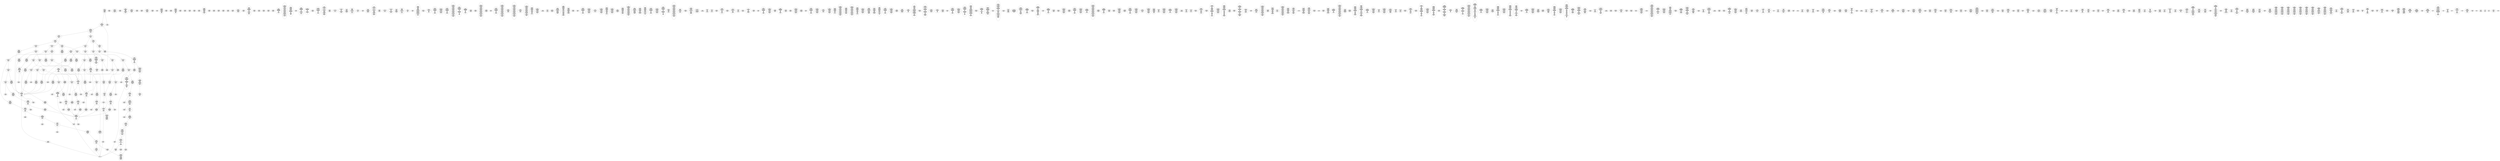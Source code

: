 /* Generated by GvGen v.1.0 (https://www.github.com/stricaud/gvgen) */

digraph G {
compound=true;
   node1 [label="[anywhere]"];
   node2 [label="# 0x0
PUSHX Data
PUSHX Data
MSTORE
CALLVALUE
ISZERO
PUSHX Data
JUMPI
"];
   node3 [label="# 0xc
PUSHX Data
REVERT
"];
   node4 [label="# 0x10
JUMPDEST
PUSHX LogicData
CALLDATASIZE
LT
PUSHX Data
JUMPI
"];
   node5 [label="# 0x1a
PUSHX Data
CALLDATALOAD
PUSHX BitData
SHR
PUSHX LogicData
GT
PUSHX Data
JUMPI
"];
   node6 [label="# 0x2b
PUSHX LogicData
GT
PUSHX Data
JUMPI
"];
   node7 [label="# 0x36
PUSHX LogicData
GT
PUSHX Data
JUMPI
"];
   node8 [label="# 0x41
PUSHX LogicData
EQ
PUSHX Data
JUMPI
"];
   node9 [label="# 0x4c
PUSHX LogicData
EQ
PUSHX Data
JUMPI
"];
   node10 [label="# 0x57
PUSHX LogicData
EQ
PUSHX Data
JUMPI
"];
   node11 [label="# 0x62
PUSHX LogicData
EQ
PUSHX Data
JUMPI
"];
   node12 [label="# 0x6d
PUSHX Data
REVERT
"];
   node13 [label="# 0x71
JUMPDEST
PUSHX LogicData
EQ
PUSHX Data
JUMPI
"];
   node14 [label="# 0x7d
PUSHX LogicData
EQ
PUSHX Data
JUMPI
"];
   node15 [label="# 0x88
PUSHX LogicData
EQ
PUSHX Data
JUMPI
"];
   node16 [label="# 0x93
PUSHX LogicData
EQ
PUSHX Data
JUMPI
"];
   node17 [label="# 0x9e
PUSHX Data
REVERT
"];
   node18 [label="# 0xa2
JUMPDEST
PUSHX LogicData
GT
PUSHX Data
JUMPI
"];
   node19 [label="# 0xae
PUSHX LogicData
EQ
PUSHX Data
JUMPI
"];
   node20 [label="# 0xb9
PUSHX LogicData
EQ
PUSHX Data
JUMPI
"];
   node21 [label="# 0xc4
PUSHX LogicData
EQ
PUSHX Data
JUMPI
"];
   node22 [label="# 0xcf
PUSHX LogicData
EQ
PUSHX Data
JUMPI
"];
   node23 [label="# 0xda
PUSHX Data
REVERT
"];
   node24 [label="# 0xde
JUMPDEST
PUSHX LogicData
EQ
PUSHX Data
JUMPI
"];
   node25 [label="# 0xea
PUSHX LogicData
EQ
PUSHX Data
JUMPI
"];
   node26 [label="# 0xf5
PUSHX LogicData
EQ
PUSHX Data
JUMPI
"];
   node27 [label="# 0x100
PUSHX LogicData
EQ
PUSHX Data
JUMPI
"];
   node28 [label="# 0x10b
PUSHX Data
REVERT
"];
   node29 [label="# 0x10f
JUMPDEST
PUSHX LogicData
GT
PUSHX Data
JUMPI
"];
   node30 [label="# 0x11b
PUSHX LogicData
GT
PUSHX Data
JUMPI
"];
   node31 [label="# 0x126
PUSHX LogicData
EQ
PUSHX Data
JUMPI
"];
   node32 [label="# 0x131
PUSHX LogicData
EQ
PUSHX Data
JUMPI
"];
   node33 [label="# 0x13c
PUSHX LogicData
EQ
PUSHX Data
JUMPI
"];
   node34 [label="# 0x147
PUSHX LogicData
EQ
PUSHX Data
JUMPI
"];
   node35 [label="# 0x152
PUSHX Data
REVERT
"];
   node36 [label="# 0x156
JUMPDEST
PUSHX LogicData
EQ
PUSHX Data
JUMPI
"];
   node37 [label="# 0x162
PUSHX LogicData
EQ
PUSHX Data
JUMPI
"];
   node38 [label="# 0x16d
PUSHX LogicData
EQ
PUSHX Data
JUMPI
"];
   node39 [label="# 0x178
PUSHX LogicData
EQ
PUSHX Data
JUMPI
"];
   node40 [label="# 0x183
PUSHX Data
REVERT
"];
   node41 [label="# 0x187
JUMPDEST
PUSHX LogicData
GT
PUSHX Data
JUMPI
"];
   node42 [label="# 0x193
PUSHX LogicData
EQ
PUSHX Data
JUMPI
"];
   node43 [label="# 0x19e
PUSHX LogicData
EQ
PUSHX Data
JUMPI
"];
   node44 [label="# 0x1a9
PUSHX LogicData
EQ
PUSHX Data
JUMPI
"];
   node45 [label="# 0x1b4
PUSHX LogicData
EQ
PUSHX Data
JUMPI
"];
   node46 [label="# 0x1bf
PUSHX Data
REVERT
"];
   node47 [label="# 0x1c3
JUMPDEST
PUSHX LogicData
EQ
PUSHX Data
JUMPI
"];
   node48 [label="# 0x1ce
PUSHX LogicData
EQ
PUSHX Data
JUMPI
"];
   node49 [label="# 0x1d9
PUSHX LogicData
EQ
PUSHX Data
JUMPI
"];
   node50 [label="# 0x1e4
JUMPDEST
PUSHX Data
REVERT
"];
   node51 [label="# 0x1e9
JUMPDEST
PUSHX Data
PUSHX Data
CALLDATASIZE
PUSHX Data
PUSHX Data
JUMP
"];
   node52 [label="# 0x1f7
JUMPDEST
PUSHX Data
JUMP
"];
   node53 [label="# 0x1fc
JUMPDEST
PUSHX MemData
MLOAD
MSTORE
PUSHX ArithData
ADD
"];
   node54 [label="# 0x206
JUMPDEST
PUSHX MemData
MLOAD
SUB
RETURN
"];
   node55 [label="# 0x20f
JUMPDEST
PUSHX Data
PUSHX Data
CALLDATASIZE
PUSHX Data
PUSHX Data
JUMP
"];
   node56 [label="# 0x21d
JUMPDEST
PUSHX Data
JUMP
"];
   node57 [label="# 0x222
JUMPDEST
PUSHX MemData
MLOAD
ISZERO
ISZERO
MSTORE
PUSHX ArithData
ADD
PUSHX Data
JUMP
"];
   node58 [label="# 0x232
JUMPDEST
PUSHX Data
PUSHX Data
JUMP
"];
   node59 [label="# 0x23a
JUMPDEST
PUSHX MemData
MLOAD
PUSHX Data
PUSHX Data
JUMP
"];
   node60 [label="# 0x247
JUMPDEST
PUSHX Data
PUSHX Data
CALLDATASIZE
PUSHX Data
PUSHX Data
JUMP
"];
   node61 [label="# 0x255
JUMPDEST
PUSHX Data
JUMP
"];
   node62 [label="# 0x25a
JUMPDEST
PUSHX Data
PUSHX Data
CALLDATASIZE
PUSHX Data
PUSHX Data
JUMP
"];
   node63 [label="# 0x268
JUMPDEST
PUSHX Data
JUMP
"];
   node64 [label="# 0x26d
JUMPDEST
PUSHX MemData
MLOAD
PUSHX Data
PUSHX Data
JUMP
"];
   node65 [label="# 0x27a
JUMPDEST
PUSHX Data
PUSHX Data
CALLDATASIZE
PUSHX Data
PUSHX Data
JUMP
"];
   node66 [label="# 0x288
JUMPDEST
PUSHX Data
JUMP
"];
   node67 [label="# 0x28d
JUMPDEST
STOP
"];
   node68 [label="# 0x28f
JUMPDEST
PUSHX Data
PUSHX Data
CALLDATASIZE
PUSHX Data
PUSHX Data
JUMP
"];
   node69 [label="# 0x29d
JUMPDEST
PUSHX Data
PUSHX Data
MSTORE
PUSHX Data
MSTORE
PUSHX Data
SHA3
SLOAD
JUMP
"];
   node70 [label="# 0x2af
JUMPDEST
PUSHX Data
PUSHX Data
CALLDATASIZE
PUSHX Data
PUSHX Data
JUMP
"];
   node71 [label="# 0x2bd
JUMPDEST
PUSHX Data
JUMP
"];
   node72 [label="# 0x2c2
JUMPDEST
PUSHX Data
PUSHX Data
CALLDATASIZE
PUSHX Data
PUSHX Data
JUMP
"];
   node73 [label="# 0x2d0
JUMPDEST
PUSHX Data
JUMP
"];
   node74 [label="# 0x2d5
JUMPDEST
PUSHX Data
PUSHX Data
CALLDATASIZE
PUSHX Data
PUSHX Data
JUMP
"];
   node75 [label="# 0x2e3
JUMPDEST
PUSHX Data
PUSHX Data
MSTORE
PUSHX Data
MSTORE
PUSHX Data
SHA3
SLOAD
JUMP
"];
   node76 [label="# 0x2f5
JUMPDEST
PUSHX Data
PUSHX Data
CALLDATASIZE
PUSHX Data
PUSHX Data
JUMP
"];
   node77 [label="# 0x303
JUMPDEST
PUSHX Data
JUMP
"];
   node78 [label="# 0x308
JUMPDEST
PUSHX Data
PUSHX Data
CALLDATASIZE
PUSHX Data
PUSHX Data
JUMP
"];
   node79 [label="# 0x316
JUMPDEST
PUSHX Data
JUMP
"];
   node80 [label="# 0x31b
JUMPDEST
PUSHX Data
PUSHX Data
CALLDATASIZE
PUSHX Data
PUSHX Data
JUMP
"];
   node81 [label="# 0x329
JUMPDEST
PUSHX Data
JUMP
"];
   node82 [label="# 0x32e
JUMPDEST
PUSHX Data
PUSHX Data
CALLDATASIZE
PUSHX Data
PUSHX Data
JUMP
"];
   node83 [label="# 0x33c
JUMPDEST
PUSHX Data
JUMP
"];
   node84 [label="# 0x341
JUMPDEST
PUSHX Data
PUSHX Data
CALLDATASIZE
PUSHX Data
PUSHX Data
JUMP
"];
   node85 [label="# 0x34f
JUMPDEST
PUSHX Data
JUMP
"];
   node86 [label="# 0x354
JUMPDEST
PUSHX Data
PUSHX Data
JUMP
"];
   node87 [label="# 0x35c
JUMPDEST
PUSHX Data
PUSHX Data
CALLDATASIZE
PUSHX Data
PUSHX Data
JUMP
"];
   node88 [label="# 0x36a
JUMPDEST
PUSHX Data
PUSHX Data
MSTORE
PUSHX Data
MSTORE
PUSHX Data
SHA3
SLOAD
PUSHX BitData
AND
JUMP
"];
   node89 [label="# 0x37f
JUMPDEST
PUSHX Data
PUSHX Data
CALLDATASIZE
PUSHX Data
PUSHX Data
JUMP
"];
   node90 [label="# 0x38d
JUMPDEST
PUSHX Data
JUMP
"];
   node91 [label="# 0x392
JUMPDEST
PUSHX Data
PUSHX Data
CALLDATASIZE
PUSHX Data
PUSHX Data
JUMP
"];
   node92 [label="# 0x3a0
JUMPDEST
PUSHX Data
JUMP
"];
   node93 [label="# 0x3a5
JUMPDEST
PUSHX StorData
SLOAD
PUSHX MemData
MLOAD
PUSHX ArithData
PUSHX BitData
PUSHX BitData
SHL
SUB
AND
MSTORE
PUSHX ArithData
ADD
PUSHX Data
JUMP
"];
   node94 [label="# 0x3c0
JUMPDEST
PUSHX Data
PUSHX Data
JUMP
"];
   node95 [label="# 0x3c8
JUMPDEST
PUSHX Data
PUSHX Data
CALLDATASIZE
PUSHX Data
PUSHX Data
JUMP
"];
   node96 [label="# 0x3d6
JUMPDEST
PUSHX Data
JUMP
"];
   node97 [label="# 0x3db
JUMPDEST
PUSHX Data
PUSHX Data
CALLDATASIZE
PUSHX Data
PUSHX Data
JUMP
"];
   node98 [label="# 0x3e9
JUMPDEST
PUSHX Data
JUMP
"];
   node99 [label="# 0x3ee
JUMPDEST
PUSHX Data
PUSHX Data
CALLDATASIZE
PUSHX Data
PUSHX Data
JUMP
"];
   node100 [label="# 0x3fc
JUMPDEST
PUSHX Data
JUMP
"];
   node101 [label="# 0x401
JUMPDEST
PUSHX Data
PUSHX Data
CALLDATASIZE
PUSHX Data
PUSHX Data
JUMP
"];
   node102 [label="# 0x40f
JUMPDEST
PUSHX Data
JUMP
"];
   node103 [label="# 0x414
JUMPDEST
PUSHX MemData
MLOAD
PUSHX Data
PUSHX Data
JUMP
"];
   node104 [label="# 0x421
JUMPDEST
PUSHX Data
PUSHX Data
CALLDATASIZE
PUSHX Data
PUSHX Data
JUMP
"];
   node105 [label="# 0x42f
JUMPDEST
PUSHX Data
JUMP
"];
   node106 [label="# 0x434
JUMPDEST
PUSHX Data
MLOAD
PUSHX ArithData
PUSHX BitData
PUSHX BitData
SHL
SUB
AND
MSTORE
PUSHX ArithData
ADD
MSTORE
ADD
PUSHX Data
JUMP
"];
   node107 [label="# 0x453
JUMPDEST
PUSHX Data
PUSHX Data
CALLDATASIZE
PUSHX Data
PUSHX Data
JUMP
"];
   node108 [label="# 0x461
JUMPDEST
PUSHX Data
JUMP
"];
   node109 [label="# 0x466
JUMPDEST
PUSHX Data
PUSHX Data
CALLDATASIZE
PUSHX Data
PUSHX Data
JUMP
"];
   node110 [label="# 0x474
JUMPDEST
PUSHX Data
JUMP
"];
   node111 [label="# 0x479
JUMPDEST
PUSHX Data
PUSHX Data
CALLDATASIZE
PUSHX Data
PUSHX Data
JUMP
"];
   node112 [label="# 0x487
JUMPDEST
PUSHX Data
JUMP
"];
   node113 [label="# 0x48c
JUMPDEST
PUSHX Data
PUSHX Data
CALLDATASIZE
PUSHX Data
PUSHX Data
JUMP
"];
   node114 [label="# 0x49a
JUMPDEST
PUSHX Data
JUMP
"];
   node115 [label="# 0x49f
JUMPDEST
PUSHX Data
PUSHX Data
CALLDATASIZE
PUSHX Data
PUSHX Data
JUMP
"];
   node116 [label="# 0x4ad
JUMPDEST
PUSHX Data
JUMP
"];
   node117 [label="# 0x4b2
JUMPDEST
PUSHX Data
PUSHX ArithData
PUSHX BitData
PUSHX BitData
SHL
SUB
AND
PUSHX Data
JUMPI
"];
   node118 [label="# 0x4c3
PUSHX MemData
MLOAD
PUSHX BitData
PUSHX BitData
SHL
MSTORE
PUSHX Data
PUSHX ArithData
ADD
MSTORE
PUSHX Data
PUSHX ArithData
ADD
MSTORE
PUSHX Data
PUSHX ArithData
ADD
MSTORE
PUSHX BitData
PUSHX BitData
SHL
PUSHX ArithData
ADD
MSTORE
PUSHX ArithData
ADD
"];
   node119 [label="# 0x51a
JUMPDEST
PUSHX MemData
MLOAD
SUB
REVERT
"];
   node120 [label="# 0x523
JUMPDEST
PUSHX Data
MSTORE
PUSHX Data
PUSHX Data
MSTORE
PUSHX Data
SHA3
PUSHX ArithData
PUSHX BitData
PUSHX BitData
SHL
SUB
AND
MSTORE
MSTORE
SHA3
SLOAD
"];
   node121 [label="# 0x548
JUMPDEST
JUMP
"];
   node122 [label="# 0x54e
JUMPDEST
PUSHX Data
PUSHX ArithData
PUSHX BitData
PUSHX BitData
SHL
SUB
NOT
AND
PUSHX BitData
PUSHX BitData
SHL
EQ
PUSHX Data
JUMPI
"];
   node123 [label="# 0x56a
PUSHX ArithData
PUSHX BitData
PUSHX BitData
SHL
SUB
NOT
AND
PUSHX BitData
PUSHX BitData
SHL
EQ
"];
   node124 [label="# 0x57f
JUMPDEST
PUSHX Data
JUMPI
"];
   node125 [label="# 0x585
PUSHX BitData
PUSHX BitData
SHL
PUSHX ArithData
PUSHX BitData
PUSHX BitData
SHL
SUB
NOT
AND
EQ
PUSHX Data
JUMP
"];
   node126 [label="# 0x59e
JUMPDEST
PUSHX StorData
SLOAD
PUSHX Data
PUSHX Data
JUMP
"];
   node127 [label="# 0x5ab
JUMPDEST
PUSHX ArithData
ADD
PUSHX ArithData
DIV
MUL
PUSHX ArithData
ADD
PUSHX MemData
MLOAD
ADD
PUSHX Data
MSTORE
MSTORE
PUSHX ArithData
ADD
SLOAD
PUSHX Data
PUSHX Data
JUMP
"];
   node128 [label="# 0x5d7
JUMPDEST
ISZERO
PUSHX Data
JUMPI
"];
   node129 [label="# 0x5de
PUSHX LogicData
LT
PUSHX Data
JUMPI
"];
   node130 [label="# 0x5e6
PUSHX ArithData
SLOAD
DIV
MUL
MSTORE
PUSHX ArithData
ADD
PUSHX Data
JUMP
"];
   node131 [label="# 0x5f9
JUMPDEST
ADD
PUSHX Data
MSTORE
PUSHX Data
PUSHX Data
SHA3
"];
   node132 [label="# 0x607
JUMPDEST
SLOAD
MSTORE
PUSHX ArithData
ADD
PUSHX ArithData
ADD
GT
PUSHX Data
JUMPI
"];
   node133 [label="# 0x61b
SUB
PUSHX BitData
AND
ADD
"];
   node134 [label="# 0x624
JUMPDEST
JUMP
"];
   node135 [label="# 0x62c
JUMPDEST
PUSHX Data
PUSHX StorData
SLOAD
PUSHX Data
PUSHX Data
JUMP
"];
   node136 [label="# 0x63b
JUMPDEST
PUSHX ArithData
ADD
PUSHX ArithData
DIV
MUL
PUSHX ArithData
ADD
PUSHX MemData
MLOAD
ADD
PUSHX Data
MSTORE
MSTORE
PUSHX ArithData
ADD
SLOAD
PUSHX Data
PUSHX Data
JUMP
"];
   node137 [label="# 0x667
JUMPDEST
ISZERO
PUSHX Data
JUMPI
"];
   node138 [label="# 0x66e
PUSHX LogicData
LT
PUSHX Data
JUMPI
"];
   node139 [label="# 0x676
PUSHX ArithData
SLOAD
DIV
MUL
MSTORE
PUSHX ArithData
ADD
PUSHX Data
JUMP
"];
   node140 [label="# 0x689
JUMPDEST
ADD
PUSHX Data
MSTORE
PUSHX Data
PUSHX Data
SHA3
"];
   node141 [label="# 0x697
JUMPDEST
SLOAD
MSTORE
PUSHX ArithData
ADD
PUSHX ArithData
ADD
GT
PUSHX Data
JUMPI
"];
   node142 [label="# 0x6ab
SUB
PUSHX BitData
AND
ADD
"];
   node143 [label="# 0x6b4
JUMPDEST
JUMP
"];
   node144 [label="# 0x6c0
JUMPDEST
PUSHX Data
MLOAD
PUSHX Data
MSTORE
ADD
MSTORE
PUSHX Data
PUSHX Data
PUSHX ArithData
ADD
CALLDATASIZE
CALLDATACOPY
ADD
PUSHX BitData
PUSHX BitData
AND
PUSHX LogicData
MLOAD
LT
PUSHX Data
JUMPI
"];
   node145 [label="# 0x717
PUSHX Data
PUSHX Data
JUMP
"];
   node146 [label="# 0x71e
JUMPDEST
PUSHX ArithData
MUL
ADD
ADD
MSTORE
JUMP
"];
   node147 [label="# 0x72f
JUMPDEST
PUSHX StorData
SLOAD
PUSHX ArithData
PUSHX BitData
PUSHX BitData
SHL
SUB
AND
CALLER
EQ
PUSHX Data
JUMPI
"];
   node148 [label="# 0x742
PUSHX MemData
MLOAD
PUSHX BitData
PUSHX BitData
SHL
MSTORE
PUSHX ArithData
ADD
PUSHX Data
PUSHX Data
JUMP
"];
   node149 [label="# 0x759
JUMPDEST
PUSHX StorData
SLOAD
PUSHX ArithData
PUSHX BitData
PUSHX BitData
SHL
SUB
AND
CALLER
EQ
PUSHX Data
JUMPI
"];
   node150 [label="# 0x76c
PUSHX MemData
MLOAD
PUSHX BitData
PUSHX BitData
SHL
MSTORE
PUSHX Data
PUSHX ArithData
ADD
MSTORE
PUSHX Data
PUSHX ArithData
ADD
MSTORE
PUSHX Data
PUSHX ArithData
ADD
MSTORE
PUSHX BitData
PUSHX BitData
SHL
PUSHX ArithData
ADD
MSTORE
PUSHX ArithData
ADD
PUSHX Data
JUMP
"];
   node151 [label="# 0x7ce
JUMPDEST
PUSHX StorData
SLOAD
PUSHX ArithData
PUSHX BitData
PUSHX BitData
SHL
SUB
NOT
AND
PUSHX ArithData
PUSHX BitData
PUSHX BitData
SHL
SUB
AND
OR
SSTORE
JUMP
"];
   node152 [label="# 0x7f0
JUMPDEST
PUSHX ArithData
PUSHX BitData
PUSHX BitData
SHL
SUB
AND
CALLER
EQ
PUSHX Data
JUMPI
"];
   node153 [label="# 0x802
PUSHX Data
CALLER
PUSHX Data
JUMP
"];
   node154 [label="# 0x80c
JUMPDEST
PUSHX Data
JUMPI
"];
   node155 [label="# 0x811
PUSHX MemData
MLOAD
PUSHX BitData
PUSHX BitData
SHL
MSTORE
PUSHX Data
PUSHX ArithData
ADD
MSTORE
PUSHX Data
PUSHX ArithData
ADD
MSTORE
PUSHX Data
PUSHX ArithData
ADD
MSTORE
PUSHX BitData
PUSHX BitData
SHL
PUSHX ArithData
ADD
MSTORE
PUSHX ArithData
ADD
PUSHX Data
JUMP
"];
   node156 [label="# 0x873
JUMPDEST
PUSHX Data
PUSHX Data
JUMP
"];
   node157 [label="# 0x880
JUMPDEST
JUMP
"];
   node158 [label="# 0x887
JUMPDEST
PUSHX StorData
SLOAD
PUSHX ArithData
PUSHX BitData
PUSHX BitData
SHL
SUB
AND
CALLER
EQ
PUSHX Data
JUMPI
"];
   node159 [label="# 0x89a
PUSHX MemData
MLOAD
PUSHX BitData
PUSHX BitData
SHL
MSTORE
PUSHX Data
PUSHX ArithData
ADD
MSTORE
PUSHX Data
PUSHX ArithData
ADD
MSTORE
PUSHX Data
PUSHX ArithData
ADD
MSTORE
PUSHX BitData
PUSHX BitData
SHL
PUSHX ArithData
ADD
MSTORE
PUSHX ArithData
ADD
PUSHX Data
JUMP
"];
   node160 [label="# 0x8eb
JUMPDEST
PUSHX StorData
SLOAD
ISZERO
PUSHX Data
JUMPI
"];
   node161 [label="# 0x8f4
PUSHX MemData
MLOAD
PUSHX BitData
PUSHX BitData
SHL
MSTORE
PUSHX Data
PUSHX ArithData
ADD
MSTORE
PUSHX Data
PUSHX ArithData
ADD
MSTORE
PUSHX Data
PUSHX ArithData
ADD
MSTORE
PUSHX BitData
PUSHX BitData
SHL
PUSHX ArithData
ADD
MSTORE
PUSHX ArithData
ADD
PUSHX Data
JUMP
"];
   node162 [label="# 0x945
JUMPDEST
PUSHX LogicData
GT
ISZERO
PUSHX Data
JUMPI
"];
   node163 [label="# 0x94f
PUSHX MemData
MLOAD
PUSHX BitData
PUSHX BitData
SHL
MSTORE
PUSHX Data
PUSHX ArithData
ADD
MSTORE
PUSHX Data
PUSHX ArithData
ADD
MSTORE
PUSHX BitData
PUSHX BitData
SHL
PUSHX ArithData
ADD
MSTORE
PUSHX ArithData
ADD
PUSHX Data
JUMP
"];
   node164 [label="# 0x986
JUMPDEST
PUSHX Data
MSTORE
PUSHX Data
PUSHX Data
MSTORE
PUSHX Data
SHA3
SLOAD
PUSHX Data
MSTORE
SHA3
SLOAD
LT
PUSHX Data
JUMPI
"];
   node165 [label="# 0x9a7
PUSHX MemData
MLOAD
PUSHX BitData
PUSHX BitData
SHL
MSTORE
PUSHX ArithData
ADD
PUSHX Data
PUSHX Data
JUMP
"];
   node166 [label="# 0x9be
JUMPDEST
PUSHX Data
"];
   node167 [label="# 0x9c1
JUMPDEST
GT
PUSHX Data
JUMPI
"];
   node168 [label="# 0x9c9
PUSHX Data
PUSHX Data
PUSHX Data
JUMP
"];
   node169 [label="# 0x9d3
JUMPDEST
PUSHX Data
PUSHX Data
PUSHX MemData
MLOAD
PUSHX ArithData
ADD
PUSHX Data
MSTORE
PUSHX Data
MSTORE
PUSHX Data
JUMP
"];
   node170 [label="# 0x9f1
JUMPDEST
PUSHX Data
MSTORE
PUSHX Data
PUSHX Data
MSTORE
PUSHX Data
SHA3
SLOAD
PUSHX BitData
NOT
AND
PUSHX BitData
OR
SSTORE
MSTORE
PUSHX Data
MSTORE
SHA3
SLOAD
PUSHX Data
PUSHX Data
JUMP
"];
   node171 [label="# 0xa23
JUMPDEST
SSTORE
PUSHX Data
MSTORE
PUSHX Data
PUSHX Data
MSTORE
PUSHX Data
SHA3
SSTORE
PUSHX Data
PUSHX Data
JUMP
"];
   node172 [label="# 0xa41
JUMPDEST
PUSHX Data
JUMP
"];
   node173 [label="# 0xa49
JUMPDEST
JUMP
"];
   node174 [label="# 0xa4f
JUMPDEST
PUSHX StorData
SLOAD
PUSHX ArithData
PUSHX BitData
PUSHX BitData
SHL
SUB
AND
CALLER
EQ
PUSHX Data
JUMPI
"];
   node175 [label="# 0xa62
PUSHX MemData
MLOAD
PUSHX BitData
PUSHX BitData
SHL
MSTORE
PUSHX ArithData
ADD
PUSHX Data
PUSHX Data
JUMP
"];
   node176 [label="# 0xa79
JUMPDEST
PUSHX LogicData
LT
PUSHX Data
JUMPI
"];
   node177 [label="# 0xa82
PUSHX MemData
MLOAD
PUSHX BitData
PUSHX BitData
SHL
MSTORE
PUSHX ArithData
ADD
PUSHX Data
PUSHX Data
JUMP
"];
   node178 [label="# 0xa99
JUMPDEST
PUSHX Data
MSTORE
PUSHX Data
PUSHX Data
MSTORE
PUSHX Data
SHA3
SLOAD
PUSHX Data
MSTORE
SHA3
SLOAD
LT
PUSHX Data
JUMPI
"];
   node179 [label="# 0xaba
PUSHX MemData
MLOAD
PUSHX BitData
PUSHX BitData
SHL
MSTORE
PUSHX ArithData
ADD
PUSHX Data
PUSHX Data
JUMP
"];
   node180 [label="# 0xad1
JUMPDEST
PUSHX Data
PUSHX Data
PUSHX Data
JUMP
"];
   node181 [label="# 0xadc
JUMPDEST
PUSHX Data
MSTORE
PUSHX Data
PUSHX Data
MSTORE
PUSHX Data
SHA3
SLOAD
PUSHX BitData
AND
ISZERO
PUSHX Data
JUMPI
"];
   node182 [label="# 0xaf7
PUSHX MemData
MLOAD
PUSHX BitData
PUSHX BitData
SHL
MSTORE
PUSHX Data
PUSHX ArithData
ADD
MSTORE
PUSHX Data
PUSHX ArithData
ADD
MSTORE
PUSHX Data
PUSHX ArithData
ADD
MSTORE
PUSHX ArithData
ADD
PUSHX Data
JUMP
"];
   node183 [label="# 0xb3e
JUMPDEST
PUSHX Data
PUSHX Data
PUSHX MemData
MLOAD
PUSHX ArithData
ADD
PUSHX Data
MSTORE
PUSHX Data
MSTORE
PUSHX Data
JUMP
"];
   node184 [label="# 0xb5a
JUMPDEST
PUSHX Data
MSTORE
PUSHX Data
PUSHX Data
MSTORE
PUSHX Data
SHA3
SLOAD
PUSHX Data
PUSHX Data
PUSHX Data
JUMP
"];
   node185 [label="# 0xb79
JUMPDEST
SSTORE
PUSHX Data
MSTORE
PUSHX Data
PUSHX Data
MSTORE
PUSHX Data
SHA3
SLOAD
PUSHX BitData
NOT
AND
PUSHX BitData
OR
SSTORE
JUMP
"];
   node186 [label="# 0xb9b
JUMPDEST
PUSHX StorData
SLOAD
PUSHX ArithData
PUSHX BitData
PUSHX BitData
SHL
SUB
AND
CALLER
EQ
PUSHX Data
JUMPI
"];
   node187 [label="# 0xbae
PUSHX MemData
MLOAD
PUSHX BitData
PUSHX BitData
SHL
MSTORE
PUSHX ArithData
ADD
PUSHX Data
PUSHX Data
JUMP
"];
   node188 [label="# 0xbc5
JUMPDEST
PUSHX StorData
SLOAD
PUSHX ArithData
PUSHX BitData
PUSHX BitData
SHL
SUB
NOT
AND
PUSHX ArithData
PUSHX BitData
PUSHX BitData
SHL
SUB
AND
OR
SSTORE
JUMP
"];
   node189 [label="# 0xbe7
JUMPDEST
PUSHX Data
MLOAD
MLOAD
EQ
PUSHX Data
JUMPI
"];
   node190 [label="# 0xbf3
PUSHX MemData
MLOAD
PUSHX BitData
PUSHX BitData
SHL
MSTORE
PUSHX Data
PUSHX ArithData
ADD
MSTORE
PUSHX Data
PUSHX ArithData
ADD
MSTORE
PUSHX Data
PUSHX ArithData
ADD
MSTORE
PUSHX BitData
PUSHX BitData
SHL
PUSHX ArithData
ADD
MSTORE
PUSHX ArithData
ADD
PUSHX Data
JUMP
"];
   node191 [label="# 0xc4c
JUMPDEST
PUSHX Data
MLOAD
PUSHX LogicData
GT
ISZERO
PUSHX Data
JUMPI
"];
   node192 [label="# 0xc61
PUSHX Data
PUSHX Data
JUMP
"];
   node193 [label="# 0xc68
JUMPDEST
PUSHX MemData
MLOAD
MSTORE
PUSHX ArithData
MUL
PUSHX ArithData
ADD
ADD
PUSHX Data
MSTORE
ISZERO
PUSHX Data
JUMPI
"];
   node194 [label="# 0xc82
PUSHX ArithData
ADD
PUSHX ArithData
MUL
CALLDATASIZE
CALLDATACOPY
ADD
"];
   node195 [label="# 0xc91
JUMPDEST
PUSHX Data
"];
   node196 [label="# 0xc97
JUMPDEST
MLOAD
LT
ISZERO
PUSHX Data
JUMPI
"];
   node197 [label="# 0xca1
PUSHX Data
MLOAD
LT
PUSHX Data
JUMPI
"];
   node198 [label="# 0xcae
PUSHX Data
PUSHX Data
JUMP
"];
   node199 [label="# 0xcb5
JUMPDEST
PUSHX ArithData
MUL
PUSHX ArithData
ADD
ADD
MLOAD
MLOAD
LT
PUSHX Data
JUMPI
"];
   node200 [label="# 0xcc8
PUSHX Data
PUSHX Data
JUMP
"];
   node201 [label="# 0xccf
JUMPDEST
PUSHX ArithData
MUL
PUSHX ArithData
ADD
ADD
MLOAD
PUSHX Data
JUMP
"];
   node202 [label="# 0xcdc
JUMPDEST
MLOAD
LT
PUSHX Data
JUMPI
"];
   node203 [label="# 0xce7
PUSHX Data
PUSHX Data
JUMP
"];
   node204 [label="# 0xcee
JUMPDEST
PUSHX ArithData
MUL
ADD
ADD
MSTORE
PUSHX Data
PUSHX Data
JUMP
"];
   node205 [label="# 0xd02
JUMPDEST
PUSHX Data
JUMP
"];
   node206 [label="# 0xd09
JUMPDEST
JUMP
"];
   node207 [label="# 0xd11
JUMPDEST
PUSHX StorData
SLOAD
PUSHX ArithData
PUSHX BitData
PUSHX BitData
SHL
SUB
AND
CALLER
EQ
PUSHX Data
JUMPI
"];
   node208 [label="# 0xd24
PUSHX MemData
MLOAD
PUSHX BitData
PUSHX BitData
SHL
MSTORE
PUSHX ArithData
ADD
PUSHX Data
PUSHX Data
JUMP
"];
   node209 [label="# 0xd3b
JUMPDEST
PUSHX Data
SSTORE
JUMP
"];
   node210 [label="# 0xd40
JUMPDEST
PUSHX ArithData
PUSHX BitData
PUSHX BitData
SHL
SUB
AND
CALLER
EQ
PUSHX Data
JUMPI
"];
   node211 [label="# 0xd52
PUSHX Data
CALLER
PUSHX Data
JUMP
"];
   node212 [label="# 0xd5c
JUMPDEST
PUSHX Data
JUMPI
"];
   node213 [label="# 0xd61
PUSHX MemData
MLOAD
PUSHX BitData
PUSHX BitData
SHL
MSTORE
PUSHX ArithData
ADD
PUSHX Data
PUSHX Data
JUMP
"];
   node214 [label="# 0xd78
JUMPDEST
PUSHX Data
PUSHX Data
JUMP
"];
   node215 [label="# 0xd83
JUMPDEST
JUMP
"];
   node216 [label="# 0xd88
JUMPDEST
PUSHX StorData
SLOAD
PUSHX ArithData
PUSHX BitData
PUSHX BitData
SHL
SUB
AND
CALLER
EQ
PUSHX Data
JUMPI
"];
   node217 [label="# 0xd9b
PUSHX MemData
MLOAD
PUSHX BitData
PUSHX BitData
SHL
MSTORE
PUSHX ArithData
ADD
PUSHX Data
PUSHX Data
JUMP
"];
   node218 [label="# 0xdb2
JUMPDEST
PUSHX Data
PUSHX Data
PUSHX Data
JUMP
"];
   node219 [label="# 0xdbc
JUMPDEST
JUMP
"];
   node220 [label="# 0xdbe
JUMPDEST
PUSHX StorData
SLOAD
PUSHX ArithData
PUSHX BitData
PUSHX BitData
SHL
SUB
AND
CALLER
EQ
PUSHX Data
JUMPI
"];
   node221 [label="# 0xdd1
PUSHX MemData
MLOAD
PUSHX BitData
PUSHX BitData
SHL
MSTORE
PUSHX ArithData
ADD
PUSHX Data
PUSHX Data
JUMP
"];
   node222 [label="# 0xde8
JUMPDEST
PUSHX LogicData
GT
ISZERO
PUSHX Data
JUMPI
"];
   node223 [label="# 0xdf2
PUSHX MemData
MLOAD
PUSHX BitData
PUSHX BitData
SHL
MSTORE
PUSHX ArithData
ADD
PUSHX Data
PUSHX Data
JUMP
"];
   node224 [label="# 0xe09
JUMPDEST
PUSHX Data
MSTORE
PUSHX Data
PUSHX Data
MSTORE
PUSHX Data
SHA3
SLOAD
LT
PUSHX Data
JUMPI
"];
   node225 [label="# 0xe1f
PUSHX MemData
MLOAD
PUSHX BitData
PUSHX BitData
SHL
MSTORE
PUSHX Data
PUSHX ArithData
ADD
MSTORE
PUSHX Data
PUSHX ArithData
ADD
MSTORE
PUSHX Data
PUSHX ArithData
ADD
MSTORE
PUSHX ArithData
ADD
PUSHX Data
JUMP
"];
   node226 [label="# 0xe66
JUMPDEST
PUSHX Data
MSTORE
PUSHX Data
PUSHX Data
MSTORE
PUSHX Data
SHA3
SLOAD
PUSHX BitData
AND
ISZERO
PUSHX Data
JUMPI
"];
   node227 [label="# 0xe7e
PUSHX MemData
MLOAD
PUSHX BitData
PUSHX BitData
SHL
MSTORE
PUSHX Data
PUSHX ArithData
ADD
MSTORE
PUSHX ArithData
ADD
MSTORE
PUSHX Data
PUSHX ArithData
ADD
MSTORE
PUSHX ArithData
ADD
PUSHX Data
JUMP
"];
   node228 [label="# 0xec5
JUMPDEST
PUSHX Data
MSTORE
PUSHX Data
PUSHX Data
MSTORE
PUSHX Data
SHA3
SLOAD
PUSHX Data
MSTORE
SHA3
SLOAD
LT
PUSHX Data
JUMPI
"];
   node229 [label="# 0xee6
PUSHX MemData
MLOAD
PUSHX BitData
PUSHX BitData
SHL
MSTORE
PUSHX ArithData
ADD
PUSHX Data
PUSHX Data
JUMP
"];
   node230 [label="# 0xefd
JUMPDEST
PUSHX Data
PUSHX Data
PUSHX MemData
MLOAD
PUSHX ArithData
ADD
PUSHX Data
MSTORE
PUSHX Data
MSTORE
PUSHX Data
JUMP
"];
   node231 [label="# 0xf19
JUMPDEST
PUSHX Data
MSTORE
PUSHX Data
PUSHX Data
MSTORE
PUSHX Data
SHA3
SLOAD
PUSHX Data
PUSHX Data
PUSHX Data
JUMP
"];
   node232 [label="# 0xf38
JUMPDEST
SSTORE
PUSHX Data
MSTORE
PUSHX Data
PUSHX Data
MSTORE
PUSHX Data
SHA3
SLOAD
PUSHX BitData
NOT
AND
PUSHX BitData
OR
SSTORE
JUMP
"];
   node233 [label="# 0xf5a
JUMPDEST
PUSHX StorData
SLOAD
PUSHX ArithData
PUSHX BitData
PUSHX BitData
SHL
SUB
AND
CALLER
EQ
PUSHX Data
JUMPI
"];
   node234 [label="# 0xf6d
PUSHX MemData
MLOAD
PUSHX BitData
PUSHX BitData
SHL
MSTORE
PUSHX ArithData
ADD
PUSHX Data
PUSHX Data
JUMP
"];
   node235 [label="# 0xf84
JUMPDEST
PUSHX Data
PUSHX Data
JUMP
"];
   node236 [label="# 0xf8d
JUMPDEST
PUSHX Data
PUSHX MemData
MLOAD
PUSHX Data
PUSHX Data
JUMP
"];
   node237 [label="# 0xfbd
JUMPDEST
PUSHX MemData
MLOAD
SUB
LOGX
JUMP
"];
   node238 [label="# 0xfc9
JUMPDEST
PUSHX StorData
SLOAD
PUSHX Data
PUSHX Data
JUMP
"];
   node239 [label="# 0xfd6
JUMPDEST
PUSHX Data
MLOAD
PUSHX Data
MSTORE
ADD
MSTORE
PUSHX Data
PUSHX ArithData
ADD
CALLDATASIZE
CALLDATACOPY
PUSHX StorData
SLOAD
MLOAD
PUSHX ArithData
PUSHX BitData
PUSHX BitData
SHL
SUB
AND
PUSHX Data
PUSHX Data
JUMPI
"];
   node240 [label="# 0x1011
PUSHX Data
PUSHX Data
JUMP
"];
   node241 [label="# 0x1018
JUMPDEST
PUSHX ArithData
MUL
PUSHX ArithData
ADD
ADD
PUSHX ArithData
PUSHX BitData
PUSHX BitData
SHL
SUB
AND
PUSHX ArithData
PUSHX BitData
PUSHX BitData
SHL
SUB
AND
MSTORE
PUSHX Data
PUSHX Data
PUSHX Data
JUMP
"];
   node242 [label="# 0x1064
JUMPDEST
PUSHX MemData
MLOAD
PUSHX Data
PUSHX Data
JUMP
"];
   node243 [label="# 0x1073
JUMPDEST
PUSHX MemData
MLOAD
SUB
LOGX
JUMP
"];
   node244 [label="# 0x107f
JUMPDEST
PUSHX Data
CALLER
PUSHX Data
JUMP
"];
   node245 [label="# 0x108a
JUMPDEST
JUMP
"];
   node246 [label="# 0x108e
JUMPDEST
PUSHX StorData
SLOAD
PUSHX ArithData
PUSHX BitData
PUSHX BitData
SHL
SUB
AND
CALLER
EQ
PUSHX Data
JUMPI
"];
   node247 [label="# 0x10a1
PUSHX MemData
MLOAD
PUSHX BitData
PUSHX BitData
SHL
MSTORE
PUSHX ArithData
ADD
PUSHX Data
PUSHX Data
JUMP
"];
   node248 [label="# 0x10b8
JUMPDEST
PUSHX StorData
SLOAD
PUSHX ArithData
PUSHX BitData
PUSHX BitData
SHL
SUB
NOT
AND
PUSHX ArithData
PUSHX BitData
PUSHX BitData
SHL
SUB
AND
OR
SSTORE
JUMP
"];
   node249 [label="# 0x10da
JUMPDEST
PUSHX Data
MLOAD
PUSHX Data
MSTORE
ADD
MSTORE
PUSHX Data
PUSHX Data
PUSHX ArithData
ADD
CALLDATASIZE
CALLDATACOPY
PUSHX StorData
SLOAD
MLOAD
PUSHX ArithData
PUSHX BitData
PUSHX BitData
SHL
SUB
AND
PUSHX Data
PUSHX Data
JUMPI
"];
   node250 [label="# 0x1119
PUSHX Data
PUSHX Data
JUMP
"];
   node251 [label="# 0x1120
JUMPDEST
PUSHX ArithData
PUSHX BitData
PUSHX BitData
SHL
SUB
AND
PUSHX ArithData
MUL
ADD
ADD
MSTORE
JUMP
"];
   node252 [label="# 0x113e
JUMPDEST
PUSHX StorData
SLOAD
PUSHX Data
PUSHX ArithData
PUSHX BitData
PUSHX BitData
SHL
SUB
AND
PUSHX Data
PUSHX BitData
PUSHX BitData
AND
PUSHX Data
PUSHX Data
JUMP
"];
   node253 [label="# 0x117e
JUMPDEST
JUMP
"];
   node254 [label="# 0x1187
JUMPDEST
PUSHX StorData
SLOAD
PUSHX MemData
MLOAD
PUSHX BitData
PUSHX BitData
SHL
MSTORE
PUSHX ArithData
PUSHX BitData
PUSHX BitData
SHL
SUB
AND
PUSHX ArithData
ADD
MSTORE
PUSHX Data
AND
AND
PUSHX Data
PUSHX ArithData
ADD
PUSHX Data
PUSHX MemData
MLOAD
SUB
EXTCODESIZE
ISZERO
ISZERO
PUSHX Data
JUMPI
"];
   node255 [label="# 0x11d0
PUSHX Data
REVERT
"];
   node256 [label="# 0x11d4
JUMPDEST
GAS
STATICCALL
ISZERO
ISZERO
PUSHX Data
JUMPI
"];
   node257 [label="# 0x11df
RETURNDATASIZE
PUSHX Data
RETURNDATACOPY
RETURNDATASIZE
PUSHX Data
REVERT
"];
   node258 [label="# 0x11e8
JUMPDEST
PUSHX MemData
MLOAD
RETURNDATASIZE
PUSHX BitData
NOT
PUSHX ArithData
ADD
AND
ADD
PUSHX Data
MSTORE
ADD
PUSHX Data
PUSHX Data
JUMP
"];
   node259 [label="# 0x120c
JUMPDEST
PUSHX ArithData
PUSHX BitData
PUSHX BitData
SHL
SUB
AND
EQ
ISZERO
PUSHX Data
JUMPI
"];
   node260 [label="# 0x121c
PUSHX Data
PUSHX Data
JUMP
"];
   node261 [label="# 0x1225
JUMPDEST
PUSHX ArithData
PUSHX BitData
PUSHX BitData
SHL
SUB
AND
PUSHX Data
MSTORE
PUSHX Data
PUSHX Data
MSTORE
PUSHX Data
SHA3
AND
MSTORE
MSTORE
SHA3
SLOAD
PUSHX BitData
AND
"];
   node262 [label="# 0x124f
JUMPDEST
JUMP
"];
   node263 [label="# 0x1257
JUMPDEST
PUSHX ArithData
PUSHX BitData
PUSHX BitData
SHL
SUB
AND
CALLER
EQ
PUSHX Data
JUMPI
"];
   node264 [label="# 0x1269
PUSHX Data
CALLER
PUSHX Data
JUMP
"];
   node265 [label="# 0x1273
JUMPDEST
PUSHX Data
JUMPI
"];
   node266 [label="# 0x1278
PUSHX MemData
MLOAD
PUSHX BitData
PUSHX BitData
SHL
MSTORE
PUSHX ArithData
ADD
PUSHX Data
PUSHX Data
JUMP
"];
   node267 [label="# 0x128f
JUMPDEST
PUSHX Data
PUSHX Data
JUMP
"];
   node268 [label="# 0x129c
JUMPDEST
PUSHX StorData
SLOAD
PUSHX ArithData
PUSHX BitData
PUSHX BitData
SHL
SUB
AND
CALLER
EQ
PUSHX Data
JUMPI
"];
   node269 [label="# 0x12af
PUSHX MemData
MLOAD
PUSHX BitData
PUSHX BitData
SHL
MSTORE
PUSHX ArithData
ADD
PUSHX Data
PUSHX Data
JUMP
"];
   node270 [label="# 0x12c6
JUMPDEST
PUSHX ArithData
PUSHX BitData
PUSHX BitData
SHL
SUB
AND
PUSHX Data
JUMPI
"];
   node271 [label="# 0x12d5
PUSHX MemData
MLOAD
PUSHX BitData
PUSHX BitData
SHL
MSTORE
PUSHX Data
PUSHX ArithData
ADD
MSTORE
PUSHX Data
PUSHX ArithData
ADD
MSTORE
PUSHX Data
PUSHX ArithData
ADD
MSTORE
PUSHX BitData
PUSHX BitData
SHL
PUSHX ArithData
ADD
MSTORE
PUSHX ArithData
ADD
PUSHX Data
JUMP
"];
   node272 [label="# 0x132b
JUMPDEST
PUSHX Data
PUSHX Data
JUMP
"];
   node273 [label="# 0x1334
JUMPDEST
JUMP
"];
   node274 [label="# 0x1337
JUMPDEST
PUSHX ArithData
PUSHX BitData
PUSHX BitData
SHL
SUB
AND
CALLER
EQ
PUSHX Data
JUMPI
"];
   node275 [label="# 0x1349
PUSHX Data
CALLER
PUSHX Data
JUMP
"];
   node276 [label="# 0x1353
JUMPDEST
PUSHX Data
JUMPI
"];
   node277 [label="# 0x1358
PUSHX MemData
MLOAD
PUSHX BitData
PUSHX BitData
SHL
MSTORE
PUSHX ArithData
ADD
PUSHX Data
PUSHX Data
JUMP
"];
   node278 [label="# 0x136f
JUMPDEST
PUSHX Data
PUSHX Data
JUMP
"];
   node279 [label="# 0x137a
JUMPDEST
PUSHX StorData
SLOAD
PUSHX ArithData
PUSHX BitData
PUSHX BitData
SHL
SUB
AND
CALLER
EQ
PUSHX Data
JUMPI
"];
   node280 [label="# 0x138d
PUSHX MemData
MLOAD
PUSHX BitData
PUSHX BitData
SHL
MSTORE
PUSHX ArithData
ADD
PUSHX Data
PUSHX Data
JUMP
"];
   node281 [label="# 0x13a4
JUMPDEST
PUSHX LogicData
LT
PUSHX Data
JUMPI
"];
   node282 [label="# 0x13ad
PUSHX MemData
MLOAD
PUSHX BitData
PUSHX BitData
SHL
MSTORE
PUSHX ArithData
ADD
PUSHX Data
PUSHX Data
JUMP
"];
   node283 [label="# 0x13c4
JUMPDEST
PUSHX Data
MSTORE
PUSHX Data
PUSHX Data
MSTORE
PUSHX Data
SHA3
SSTORE
JUMP
"];
   node284 [label="# 0x13d6
JUMPDEST
MLOAD
MLOAD
EQ
PUSHX Data
JUMPI
"];
   node285 [label="# 0x13e0
PUSHX MemData
MLOAD
PUSHX BitData
PUSHX BitData
SHL
MSTORE
PUSHX ArithData
ADD
PUSHX Data
PUSHX Data
JUMP
"];
   node286 [label="# 0x13f7
JUMPDEST
PUSHX ArithData
PUSHX BitData
PUSHX BitData
SHL
SUB
AND
PUSHX Data
JUMPI
"];
   node287 [label="# 0x1406
PUSHX MemData
MLOAD
PUSHX BitData
PUSHX BitData
SHL
MSTORE
PUSHX ArithData
ADD
PUSHX Data
PUSHX Data
JUMP
"];
   node288 [label="# 0x141d
JUMPDEST
CALLER
PUSHX Data
"];
   node289 [label="# 0x1421
JUMPDEST
MLOAD
LT
ISZERO
PUSHX Data
JUMPI
"];
   node290 [label="# 0x142b
PUSHX Data
MLOAD
LT
PUSHX Data
JUMPI
"];
   node291 [label="# 0x1437
PUSHX Data
PUSHX Data
JUMP
"];
   node292 [label="# 0x143e
JUMPDEST
PUSHX ArithData
MUL
PUSHX ArithData
ADD
ADD
MLOAD
PUSHX Data
MLOAD
LT
PUSHX Data
JUMPI
"];
   node293 [label="# 0x1455
PUSHX Data
PUSHX Data
JUMP
"];
   node294 [label="# 0x145c
JUMPDEST
PUSHX ArithData
MUL
ADD
ADD
MLOAD
PUSHX Data
MSTORE
PUSHX Data
MSTORE
PUSHX Data
SHA3
PUSHX ArithData
PUSHX BitData
PUSHX BitData
SHL
SUB
AND
MSTORE
MSTORE
SHA3
SLOAD
LT
ISZERO
PUSHX Data
JUMPI
"];
   node295 [label="# 0x1496
PUSHX MemData
MLOAD
PUSHX BitData
PUSHX BitData
SHL
MSTORE
PUSHX ArithData
ADD
PUSHX Data
PUSHX Data
JUMP
"];
   node296 [label="# 0x14ad
JUMPDEST
PUSHX Data
MSTORE
PUSHX Data
PUSHX Data
MSTORE
PUSHX Data
SHA3
PUSHX ArithData
PUSHX BitData
PUSHX BitData
SHL
SUB
AND
MSTORE
MSTORE
SHA3
SUB
SSTORE
AND
MSTORE
SHA3
SLOAD
PUSHX Data
PUSHX Data
JUMP
"];
   node297 [label="# 0x14ec
JUMPDEST
SSTORE
PUSHX Data
PUSHX Data
JUMP
"];
   node298 [label="# 0x1500
JUMPDEST
PUSHX Data
JUMP
"];
   node299 [label="# 0x1507
JUMPDEST
PUSHX ArithData
PUSHX BitData
PUSHX BitData
SHL
SUB
AND
PUSHX ArithData
PUSHX BitData
PUSHX BitData
SHL
SUB
AND
PUSHX ArithData
PUSHX BitData
PUSHX BitData
SHL
SUB
AND
PUSHX Data
PUSHX MemData
MLOAD
PUSHX Data
PUSHX Data
JUMP
"];
   node300 [label="# 0x1557
JUMPDEST
PUSHX MemData
MLOAD
SUB
LOGX
PUSHX Data
PUSHX Data
JUMP
"];
   node301 [label="# 0x156d
JUMPDEST
JUMP
"];
   node302 [label="# 0x1575
JUMPDEST
PUSHX Data
PUSHX Data
PUSHX LogicData
GT
ISZERO
PUSHX Data
JUMPI
"];
   node303 [label="# 0x1584
PUSHX MemData
MLOAD
PUSHX BitData
PUSHX BitData
SHL
MSTORE
PUSHX Data
PUSHX ArithData
ADD
MSTORE
PUSHX Data
PUSHX ArithData
ADD
MSTORE
PUSHX BitData
PUSHX BitData
SHL
PUSHX ArithData
ADD
MSTORE
PUSHX ArithData
ADD
PUSHX Data
JUMP
"];
   node304 [label="# 0x15bb
JUMPDEST
ISZERO
PUSHX Data
JUMPI
"];
   node305 [label="# 0x15c2
PUSHX Data
MSTORE
PUSHX Data
PUSHX Data
MSTORE
PUSHX Data
SHA3
SLOAD
PUSHX Data
MSTORE
SHA3
SLOAD
PUSHX Data
PUSHX Data
JUMP
"];
   node306 [label="# 0x15e7
JUMPDEST
LT
PUSHX Data
JUMPI
"];
   node307 [label="# 0x15ed
PUSHX MemData
MLOAD
PUSHX BitData
PUSHX BitData
SHL
MSTORE
PUSHX Data
PUSHX ArithData
ADD
MSTORE
PUSHX Data
PUSHX ArithData
ADD
MSTORE
PUSHX Data
PUSHX ArithData
ADD
MSTORE
PUSHX ArithData
ADD
PUSHX Data
JUMP
"];
   node308 [label="# 0x1634
JUMPDEST
PUSHX Data
MSTORE
PUSHX Data
PUSHX Data
MSTORE
PUSHX Data
SHA3
SLOAD
PUSHX Data
PUSHX Data
PUSHX Data
JUMP
"];
   node309 [label="# 0x1652
JUMPDEST
MSTORE
PUSHX ArithData
ADD
MSTORE
PUSHX ArithData
ADD
PUSHX Data
SHA3
SLOAD
PUSHX BitData
AND
PUSHX Data
JUMPI
"];
   node310 [label="# 0x166b
PUSHX Data
"];
   node311 [label="# 0x166f
JUMPDEST
PUSHX Data
MSTORE
PUSHX Data
PUSHX Data
MSTORE
PUSHX Data
SHA3
SLOAD
PUSHX Data
PUSHX Data
PUSHX Data
JUMP
"];
   node312 [label="# 0x168d
JUMPDEST
MSTORE
PUSHX ArithData
ADD
MSTORE
PUSHX ArithData
ADD
PUSHX Data
SHA3
SLOAD
PUSHX BitData
AND
ISZERO
PUSHX Data
JUMPI
"];
   node313 [label="# 0x16a7
PUSHX Data
PUSHX Data
JUMP
"];
   node314 [label="# 0x16b0
JUMPDEST
"];
   node315 [label="# 0x16b4
JUMPDEST
PUSHX Data
JUMP
"];
   node316 [label="# 0x16b9
JUMPDEST
PUSHX Data
MSTORE
PUSHX Data
PUSHX Data
MSTORE
PUSHX Data
SHA3
SLOAD
PUSHX Data
PUSHX Data
JUMP
"];
   node317 [label="# 0x16d3
JUMPDEST
PUSHX ArithData
PUSHX BitData
PUSHX BitData
SHL
SUB
AND
PUSHX Data
JUMPI
"];
   node318 [label="# 0x16e2
PUSHX MemData
MLOAD
PUSHX BitData
PUSHX BitData
SHL
MSTORE
PUSHX Data
PUSHX ArithData
ADD
MSTORE
PUSHX Data
PUSHX ArithData
ADD
MSTORE
PUSHX Data
PUSHX ArithData
ADD
MSTORE
PUSHX BitData
PUSHX BitData
SHL
PUSHX ArithData
ADD
MSTORE
PUSHX ArithData
ADD
PUSHX Data
JUMP
"];
   node319 [label="# 0x1733
JUMPDEST
CALLER
PUSHX Data
PUSHX Data
PUSHX Data
PUSHX Data
JUMP
"];
   node320 [label="# 0x1744
JUMPDEST
PUSHX Data
PUSHX Data
JUMP
"];
   node321 [label="# 0x174d
JUMPDEST
PUSHX Data
MSTORE
PUSHX Data
PUSHX Data
MSTORE
PUSHX Data
SHA3
PUSHX ArithData
PUSHX BitData
PUSHX BitData
SHL
SUB
AND
MSTORE
MSTORE
SHA3
SLOAD
PUSHX Data
PUSHX Data
JUMP
"];
   node322 [label="# 0x177f
JUMPDEST
SSTORE
PUSHX Data
MLOAD
MSTORE
PUSHX ArithData
ADD
MSTORE
PUSHX ArithData
PUSHX BitData
PUSHX BitData
SHL
SUB
AND
PUSHX Data
AND
PUSHX Data
ADD
PUSHX MemData
MLOAD
SUB
LOGX
PUSHX Data
PUSHX Data
PUSHX Data
JUMP
"];
   node323 [label="# 0x17df
JUMPDEST
PUSHX ArithData
PUSHX BitData
PUSHX BitData
SHL
SUB
AND
PUSHX Data
JUMPI
"];
   node324 [label="# 0x17ee
PUSHX MemData
MLOAD
PUSHX BitData
PUSHX BitData
SHL
MSTORE
PUSHX ArithData
ADD
PUSHX Data
PUSHX Data
JUMP
"];
   node325 [label="# 0x1805
JUMPDEST
MLOAD
MLOAD
EQ
PUSHX Data
JUMPI
"];
   node326 [label="# 0x180f
PUSHX MemData
MLOAD
PUSHX BitData
PUSHX BitData
SHL
MSTORE
PUSHX ArithData
ADD
PUSHX Data
PUSHX Data
JUMP
"];
   node327 [label="# 0x1826
JUMPDEST
PUSHX MemData
MLOAD
PUSHX ArithData
ADD
MSTORE
PUSHX Data
MSTORE
CALLER
"];
   node328 [label="# 0x183a
JUMPDEST
MLOAD
LT
ISZERO
PUSHX Data
JUMPI
"];
   node329 [label="# 0x1844
PUSHX Data
MLOAD
LT
PUSHX Data
JUMPI
"];
   node330 [label="# 0x1850
PUSHX Data
PUSHX Data
JUMP
"];
   node331 [label="# 0x1857
JUMPDEST
PUSHX ArithData
MUL
PUSHX ArithData
ADD
ADD
MLOAD
PUSHX Data
MLOAD
LT
PUSHX Data
JUMPI
"];
   node332 [label="# 0x186e
PUSHX Data
PUSHX Data
JUMP
"];
   node333 [label="# 0x1875
JUMPDEST
PUSHX ArithData
MUL
ADD
ADD
MLOAD
PUSHX Data
MSTORE
PUSHX Data
MSTORE
PUSHX Data
SHA3
PUSHX ArithData
PUSHX BitData
PUSHX BitData
SHL
SUB
AND
MSTORE
MSTORE
SHA3
SLOAD
LT
ISZERO
PUSHX Data
JUMPI
"];
   node334 [label="# 0x18af
PUSHX MemData
MLOAD
PUSHX BitData
PUSHX BitData
SHL
MSTORE
PUSHX ArithData
ADD
PUSHX Data
PUSHX Data
JUMP
"];
   node335 [label="# 0x18c6
JUMPDEST
PUSHX Data
MSTORE
PUSHX Data
PUSHX Data
MSTORE
PUSHX Data
SHA3
PUSHX ArithData
PUSHX BitData
PUSHX BitData
SHL
SUB
AND
MSTORE
MSTORE
SHA3
SUB
SSTORE
PUSHX Data
PUSHX Data
JUMP
"];
   node336 [label="# 0x18f7
JUMPDEST
PUSHX Data
JUMP
"];
   node337 [label="# 0x18ff
JUMPDEST
PUSHX BitData
PUSHX ArithData
PUSHX BitData
PUSHX BitData
SHL
SUB
AND
PUSHX ArithData
PUSHX BitData
PUSHX BitData
SHL
SUB
AND
PUSHX ArithData
PUSHX BitData
PUSHX BitData
SHL
SUB
AND
PUSHX Data
PUSHX MemData
MLOAD
PUSHX Data
PUSHX Data
JUMP
"];
   node338 [label="# 0x1950
JUMPDEST
PUSHX MemData
MLOAD
SUB
LOGX
JUMP
"];
   node339 [label="# 0x195e
JUMPDEST
PUSHX StorData
SLOAD
PUSHX ArithData
PUSHX BitData
PUSHX BitData
SHL
SUB
AND
PUSHX ArithData
PUSHX BitData
PUSHX BitData
SHL
SUB
NOT
AND
OR
SSTORE
PUSHX MemData
MLOAD
AND
PUSHX Data
LOGX
JUMP
"];
   node340 [label="# 0x19ae
JUMPDEST
MLOAD
PUSHX Data
PUSHX Data
PUSHX ArithData
ADD
PUSHX Data
JUMP
"];
   node341 [label="# 0x19c1
JUMPDEST
PUSHX ArithData
PUSHX BitData
PUSHX BitData
SHL
SUB
AND
PUSHX ArithData
PUSHX BitData
PUSHX BitData
SHL
SUB
AND
EQ
ISZERO
PUSHX Data
JUMPI
"];
   node342 [label="# 0x19dc
PUSHX MemData
MLOAD
PUSHX BitData
PUSHX BitData
SHL
MSTORE
PUSHX Data
PUSHX ArithData
ADD
MSTORE
PUSHX Data
PUSHX ArithData
ADD
MSTORE
PUSHX Data
PUSHX ArithData
ADD
MSTORE
PUSHX BitData
PUSHX BitData
SHL
PUSHX ArithData
ADD
MSTORE
PUSHX ArithData
ADD
PUSHX Data
JUMP
"];
   node343 [label="# 0x1a35
JUMPDEST
PUSHX ArithData
PUSHX BitData
PUSHX BitData
SHL
SUB
AND
PUSHX Data
MSTORE
PUSHX Data
PUSHX ArithData
MSTORE
PUSHX MemData
SHA3
AND
MSTORE
MSTORE
SHA3
SLOAD
PUSHX BitData
NOT
AND
ISZERO
ISZERO
OR
SSTORE
MLOAD
MSTORE
PUSHX Data
ADD
PUSHX MemData
MLOAD
SUB
LOGX
JUMP
"];
   node344 [label="# 0x1aa2
JUMPDEST
PUSHX ArithData
PUSHX BitData
PUSHX BitData
SHL
SUB
AND
PUSHX Data
JUMPI
"];
   node345 [label="# 0x1ab1
PUSHX MemData
MLOAD
PUSHX BitData
PUSHX BitData
SHL
MSTORE
PUSHX ArithData
ADD
PUSHX Data
PUSHX Data
JUMP
"];
   node346 [label="# 0x1ac8
JUMPDEST
CALLER
PUSHX Data
PUSHX Data
PUSHX Data
JUMP
"];
   node347 [label="# 0x1ad8
JUMPDEST
PUSHX Data
MSTORE
PUSHX Data
PUSHX Data
MSTORE
PUSHX Data
SHA3
PUSHX ArithData
PUSHX BitData
PUSHX BitData
SHL
SUB
AND
MSTORE
MSTORE
SHA3
SLOAD
LT
ISZERO
PUSHX Data
JUMPI
"];
   node348 [label="# 0x1b04
PUSHX MemData
MLOAD
PUSHX BitData
PUSHX BitData
SHL
MSTORE
PUSHX ArithData
ADD
PUSHX Data
PUSHX Data
JUMP
"];
   node349 [label="# 0x1b1b
JUMPDEST
PUSHX Data
MSTORE
PUSHX Data
PUSHX Data
MSTORE
PUSHX Data
SHA3
PUSHX ArithData
PUSHX BitData
PUSHX BitData
SHL
SUB
AND
MSTORE
MSTORE
SHA3
SUB
SSTORE
AND
MSTORE
SHA3
SLOAD
PUSHX Data
PUSHX Data
JUMP
"];
   node350 [label="# 0x1b5a
JUMPDEST
SSTORE
PUSHX Data
MLOAD
MSTORE
PUSHX ArithData
ADD
MSTORE
PUSHX ArithData
PUSHX BitData
PUSHX BitData
SHL
SUB
AND
AND
AND
PUSHX Data
ADD
PUSHX MemData
MLOAD
SUB
LOGX
PUSHX Data
PUSHX Data
JUMP
"];
   node351 [label="# 0x1bba
JUMPDEST
JUMP
"];
   node352 [label="# 0x1bc3
JUMPDEST
PUSHX ArithData
PUSHX BitData
PUSHX BitData
SHL
SUB
AND
PUSHX Data
JUMPI
"];
   node353 [label="# 0x1bd2
PUSHX MemData
MLOAD
PUSHX BitData
PUSHX BitData
SHL
MSTORE
PUSHX ArithData
ADD
PUSHX Data
PUSHX Data
JUMP
"];
   node354 [label="# 0x1be9
JUMPDEST
CALLER
PUSHX Data
PUSHX Data
PUSHX Data
PUSHX Data
JUMP
"];
   node355 [label="# 0x1bfa
JUMPDEST
PUSHX Data
PUSHX Data
JUMP
"];
   node356 [label="# 0x1c03
JUMPDEST
PUSHX MemData
MLOAD
PUSHX ArithData
ADD
MSTORE
PUSHX Data
MSTORE
JUMP
"];
   node357 [label="# 0x1c19
JUMPDEST
PUSHX Data
MSTORE
PUSHX Data
PUSHX Data
MSTORE
PUSHX Data
SHA3
PUSHX ArithData
PUSHX BitData
PUSHX BitData
SHL
SUB
AND
MSTORE
MSTORE
SHA3
SLOAD
LT
ISZERO
PUSHX Data
JUMPI
"];
   node358 [label="# 0x1c45
PUSHX MemData
MLOAD
PUSHX BitData
PUSHX BitData
SHL
MSTORE
PUSHX ArithData
ADD
PUSHX Data
PUSHX Data
JUMP
"];
   node359 [label="# 0x1c5c
JUMPDEST
PUSHX Data
MSTORE
PUSHX Data
PUSHX ArithData
MSTORE
PUSHX Data
SHA3
PUSHX ArithData
PUSHX BitData
PUSHX BitData
SHL
SUB
AND
MSTORE
MSTORE
SHA3
SUB
SSTORE
MLOAD
MSTORE
ADD
MSTORE
AND
PUSHX Data
ADD
PUSHX MemData
MLOAD
SUB
LOGX
JUMP
"];
   node360 [label="# 0x1cc9
JUMPDEST
PUSHX ArithData
PUSHX BitData
PUSHX BitData
SHL
SUB
AND
EXTCODESIZE
ISZERO
PUSHX Data
JUMPI
"];
   node361 [label="# 0x1cda
PUSHX MemData
MLOAD
PUSHX BitData
PUSHX BitData
SHL
MSTORE
PUSHX ArithData
PUSHX BitData
PUSHX BitData
SHL
SUB
AND
PUSHX Data
PUSHX Data
PUSHX ArithData
ADD
PUSHX Data
JUMP
"];
   node362 [label="# 0x1d0d
JUMPDEST
PUSHX Data
PUSHX MemData
MLOAD
SUB
PUSHX Data
EXTCODESIZE
ISZERO
ISZERO
PUSHX Data
JUMPI
"];
   node363 [label="# 0x1d23
PUSHX Data
REVERT
"];
   node364 [label="# 0x1d27
JUMPDEST
GAS
CALL
ISZERO
PUSHX Data
JUMPI
"];
   node365 [label="# 0x1d35
PUSHX MemData
MLOAD
PUSHX ArithData
RETURNDATASIZE
ADD
PUSHX BitData
NOT
AND
ADD
MSTORE
PUSHX Data
ADD
PUSHX Data
JUMP
"];
   node366 [label="# 0x1d54
JUMPDEST
PUSHX Data
"];
   node367 [label="# 0x1d57
JUMPDEST
PUSHX Data
JUMPI
"];
   node368 [label="# 0x1d5c
PUSHX Data
PUSHX Data
JUMP
"];
   node369 [label="# 0x1d63
JUMPDEST
PUSHX LogicData
EQ
ISZERO
PUSHX Data
JUMPI
"];
   node370 [label="# 0x1d70
PUSHX Data
PUSHX Data
JUMP
"];
   node371 [label="# 0x1d78
JUMPDEST
PUSHX Data
JUMPI
"];
   node372 [label="# 0x1d7e
PUSHX Data
JUMP
"];
   node373 [label="# 0x1d83
JUMPDEST
PUSHX MemData
MLOAD
PUSHX BitData
PUSHX BitData
SHL
MSTORE
PUSHX ArithData
ADD
PUSHX Data
PUSHX Data
JUMP
"];
   node374 [label="# 0x1d9d
JUMPDEST
"];
   node375 [label="# 0x1d9f
JUMPDEST
PUSHX MemData
MLOAD
PUSHX BitData
PUSHX BitData
SHL
MSTORE
PUSHX Data
PUSHX ArithData
ADD
MSTORE
PUSHX Data
PUSHX ArithData
ADD
MSTORE
PUSHX Data
PUSHX ArithData
ADD
MSTORE
PUSHX BitData
PUSHX BitData
SHL
PUSHX ArithData
ADD
MSTORE
PUSHX ArithData
ADD
PUSHX Data
JUMP
"];
   node376 [label="# 0x1e04
JUMPDEST
PUSHX ArithData
PUSHX BitData
PUSHX BitData
SHL
SUB
NOT
AND
PUSHX BitData
PUSHX BitData
SHL
EQ
PUSHX Data
JUMPI
"];
   node377 [label="# 0x1e1d
PUSHX MemData
MLOAD
PUSHX BitData
PUSHX BitData
SHL
MSTORE
PUSHX ArithData
ADD
PUSHX Data
PUSHX Data
JUMP
"];
   node378 [label="# 0x1e34
JUMPDEST
PUSHX Data
MLOAD
PUSHX Data
MSTORE
ADD
MSTORE
PUSHX Data
PUSHX Data
PUSHX ArithData
ADD
CALLDATASIZE
CALLDATACOPY
ADD
PUSHX LogicData
MLOAD
LT
PUSHX Data
JUMPI
"];
   node379 [label="# 0x1e67
PUSHX Data
PUSHX Data
JUMP
"];
   node380 [label="# 0x1e6e
JUMPDEST
PUSHX ArithData
PUSHX BitData
PUSHX BitData
SHL
SUB
AND
EXTCODESIZE
ISZERO
PUSHX Data
JUMPI
"];
   node381 [label="# 0x1e7f
PUSHX MemData
MLOAD
PUSHX BitData
PUSHX BitData
SHL
MSTORE
PUSHX ArithData
PUSHX BitData
PUSHX BitData
SHL
SUB
AND
PUSHX Data
PUSHX Data
PUSHX ArithData
ADD
PUSHX Data
JUMP
"];
   node382 [label="# 0x1eb2
JUMPDEST
PUSHX Data
PUSHX MemData
MLOAD
SUB
PUSHX Data
EXTCODESIZE
ISZERO
ISZERO
PUSHX Data
JUMPI
"];
   node383 [label="# 0x1ec8
PUSHX Data
REVERT
"];
   node384 [label="# 0x1ecc
JUMPDEST
GAS
CALL
ISZERO
PUSHX Data
JUMPI
"];
   node385 [label="# 0x1eda
PUSHX MemData
MLOAD
PUSHX ArithData
RETURNDATASIZE
ADD
PUSHX BitData
NOT
AND
ADD
MSTORE
PUSHX Data
ADD
PUSHX Data
JUMP
"];
   node386 [label="# 0x1ef9
JUMPDEST
PUSHX Data
"];
   node387 [label="# 0x1efc
JUMPDEST
PUSHX Data
JUMPI
"];
   node388 [label="# 0x1f01
PUSHX Data
PUSHX Data
JUMP
"];
   node389 [label="# 0x1f08
JUMPDEST
PUSHX ArithData
PUSHX BitData
PUSHX BitData
SHL
SUB
NOT
AND
PUSHX BitData
PUSHX BitData
SHL
EQ
PUSHX Data
JUMPI
"];
   node390 [label="# 0x1f21
PUSHX MemData
MLOAD
PUSHX BitData
PUSHX BitData
SHL
MSTORE
PUSHX ArithData
ADD
PUSHX Data
PUSHX Data
JUMP
"];
   node391 [label="# 0x1f38
JUMPDEST
SLOAD
PUSHX Data
PUSHX Data
JUMP
"];
   node392 [label="# 0x1f44
JUMPDEST
PUSHX Data
MSTORE
PUSHX Data
PUSHX Data
SHA3
PUSHX ArithData
ADD
PUSHX Data
DIV
ADD
PUSHX Data
JUMPI
"];
   node393 [label="# 0x1f5e
PUSHX Data
SSTORE
PUSHX Data
JUMP
"];
   node394 [label="# 0x1f66
JUMPDEST
PUSHX LogicData
LT
PUSHX Data
JUMPI
"];
   node395 [label="# 0x1f6f
MLOAD
PUSHX BitData
NOT
AND
ADD
OR
SSTORE
PUSHX Data
JUMP
"];
   node396 [label="# 0x1f7f
JUMPDEST
ADD
PUSHX ArithData
ADD
SSTORE
ISZERO
PUSHX Data
JUMPI
"];
   node397 [label="# 0x1f8e
ADD
"];
   node398 [label="# 0x1f91
JUMPDEST
GT
ISZERO
PUSHX Data
JUMPI
"];
   node399 [label="# 0x1f9a
MLOAD
SSTORE
PUSHX ArithData
ADD
PUSHX ArithData
ADD
PUSHX Data
JUMP
"];
   node400 [label="# 0x1fac
JUMPDEST
PUSHX Data
PUSHX Data
JUMP
"];
   node401 [label="# 0x1fb8
JUMPDEST
JUMP
"];
   node402 [label="# 0x1fbc
JUMPDEST
"];
   node403 [label="# 0x1fbd
JUMPDEST
GT
ISZERO
PUSHX Data
JUMPI
"];
   node404 [label="# 0x1fc6
PUSHX Data
SSTORE
PUSHX ArithData
ADD
PUSHX Data
JUMP
"];
   node405 [label="# 0x1fd1
JUMPDEST
PUSHX Data
PUSHX LogicData
GT
ISZERO
PUSHX Data
JUMPI
"];
   node406 [label="# 0x1fe4
PUSHX Data
PUSHX Data
JUMP
"];
   node407 [label="# 0x1feb
JUMPDEST
PUSHX MemData
MLOAD
PUSHX Data
PUSHX ArithData
ADD
PUSHX BitData
NOT
AND
PUSHX ArithData
ADD
PUSHX Data
JUMP
"];
   node408 [label="# 0x2002
JUMPDEST
MSTORE
ADD
GT
ISZERO
PUSHX Data
JUMPI
"];
   node409 [label="# 0x2013
PUSHX Data
REVERT
"];
   node410 [label="# 0x2017
JUMPDEST
PUSHX ArithData
ADD
CALLDATACOPY
PUSHX Data
PUSHX ArithData
ADD
ADD
MSTORE
JUMP
"];
   node411 [label="# 0x202f
JUMPDEST
PUSHX Data
PUSHX ArithData
ADD
SLT
PUSHX Data
JUMPI
"];
   node412 [label="# 0x203c
PUSHX Data
REVERT
"];
   node413 [label="# 0x2040
JUMPDEST
CALLDATALOAD
PUSHX Data
PUSHX Data
PUSHX Data
JUMP
"];
   node414 [label="# 0x204d
JUMPDEST
PUSHX MemData
MLOAD
PUSHX Data
PUSHX Data
JUMP
"];
   node415 [label="# 0x205a
JUMPDEST
MSTORE
ADD
ADD
PUSHX BitData
SHL
ADD
ADD
LT
ISZERO
PUSHX Data
JUMPI
"];
   node416 [label="# 0x2076
PUSHX Data
REVERT
"];
   node417 [label="# 0x207a
JUMPDEST
PUSHX Data
"];
   node418 [label="# 0x207d
JUMPDEST
LT
ISZERO
PUSHX Data
JUMPI
"];
   node419 [label="# 0x2086
CALLDATALOAD
MSTORE
ADD
ADD
PUSHX ArithData
ADD
PUSHX Data
JUMP
"];
   node420 [label="# 0x2099
JUMPDEST
JUMP
"];
   node421 [label="# 0x20a6
JUMPDEST
PUSHX Data
PUSHX ArithData
ADD
SLT
PUSHX Data
JUMPI
"];
   node422 [label="# 0x20b3
PUSHX Data
REVERT
"];
   node423 [label="# 0x20b7
JUMPDEST
PUSHX Data
CALLDATALOAD
PUSHX ArithData
ADD
PUSHX Data
JUMP
"];
   node424 [label="# 0x20c6
JUMPDEST
JUMP
"];
   node425 [label="# 0x20cd
JUMPDEST
PUSHX Data
PUSHX LogicData
SUB
SLT
ISZERO
PUSHX Data
JUMPI
"];
   node426 [label="# 0x20db
PUSHX Data
REVERT
"];
   node427 [label="# 0x20df
JUMPDEST
CALLDATALOAD
PUSHX Data
PUSHX Data
JUMP
"];
   node428 [label="# 0x20ea
JUMPDEST
PUSHX Data
PUSHX LogicData
SUB
SLT
ISZERO
PUSHX Data
JUMPI
"];
   node429 [label="# 0x20f9
PUSHX Data
REVERT
"];
   node430 [label="# 0x20fd
JUMPDEST
CALLDATALOAD
PUSHX Data
PUSHX Data
JUMP
"];
   node431 [label="# 0x2108
JUMPDEST
PUSHX ArithData
ADD
CALLDATALOAD
PUSHX Data
PUSHX Data
JUMP
"];
   node432 [label="# 0x2118
JUMPDEST
JUMP
"];
   node433 [label="# 0x2123
JUMPDEST
PUSHX Data
PUSHX Data
PUSHX Data
PUSHX LogicData
SUB
SLT
ISZERO
PUSHX Data
JUMPI
"];
   node434 [label="# 0x2137
PUSHX Data
REVERT
"];
   node435 [label="# 0x213b
JUMPDEST
CALLDATALOAD
PUSHX Data
PUSHX Data
JUMP
"];
   node436 [label="# 0x2146
JUMPDEST
PUSHX ArithData
ADD
CALLDATALOAD
PUSHX Data
PUSHX Data
JUMP
"];
   node437 [label="# 0x2156
JUMPDEST
PUSHX ArithData
ADD
CALLDATALOAD
PUSHX LogicData
GT
ISZERO
PUSHX Data
JUMPI
"];
   node438 [label="# 0x216f
PUSHX Data
REVERT
"];
   node439 [label="# 0x2173
JUMPDEST
PUSHX Data
ADD
PUSHX Data
JUMP
"];
   node440 [label="# 0x217f
JUMPDEST
PUSHX ArithData
ADD
CALLDATALOAD
GT
ISZERO
PUSHX Data
JUMPI
"];
   node441 [label="# 0x2191
PUSHX Data
REVERT
"];
   node442 [label="# 0x2195
JUMPDEST
PUSHX Data
ADD
PUSHX Data
JUMP
"];
   node443 [label="# 0x21a1
JUMPDEST
PUSHX ArithData
ADD
CALLDATALOAD
GT
ISZERO
PUSHX Data
JUMPI
"];
   node444 [label="# 0x21b3
PUSHX Data
REVERT
"];
   node445 [label="# 0x21b7
JUMPDEST
PUSHX Data
ADD
PUSHX Data
JUMP
"];
   node446 [label="# 0x21c4
JUMPDEST
JUMP
"];
   node447 [label="# 0x21d1
JUMPDEST
PUSHX Data
PUSHX Data
PUSHX Data
PUSHX LogicData
SUB
SLT
ISZERO
PUSHX Data
JUMPI
"];
   node448 [label="# 0x21e5
PUSHX Data
REVERT
"];
   node449 [label="# 0x21e9
JUMPDEST
CALLDATALOAD
PUSHX Data
PUSHX Data
JUMP
"];
   node450 [label="# 0x21f4
JUMPDEST
PUSHX ArithData
ADD
CALLDATALOAD
PUSHX Data
PUSHX Data
JUMP
"];
   node451 [label="# 0x2204
JUMPDEST
PUSHX ArithData
ADD
CALLDATALOAD
PUSHX ArithData
ADD
CALLDATALOAD
PUSHX ArithData
ADD
CALLDATALOAD
PUSHX LogicData
GT
ISZERO
PUSHX Data
JUMPI
"];
   node452 [label="# 0x222a
PUSHX Data
REVERT
"];
   node453 [label="# 0x222e
JUMPDEST
PUSHX Data
ADD
PUSHX Data
JUMP
"];
   node454 [label="# 0x223a
JUMPDEST
PUSHX Data
PUSHX Data
PUSHX LogicData
SUB
SLT
ISZERO
PUSHX Data
JUMPI
"];
   node455 [label="# 0x224b
PUSHX Data
REVERT
"];
   node456 [label="# 0x224f
JUMPDEST
CALLDATALOAD
PUSHX Data
PUSHX Data
JUMP
"];
   node457 [label="# 0x225a
JUMPDEST
PUSHX ArithData
ADD
CALLDATALOAD
PUSHX LogicData
GT
ISZERO
PUSHX Data
JUMPI
"];
   node458 [label="# 0x2273
PUSHX Data
REVERT
"];
   node459 [label="# 0x2277
JUMPDEST
PUSHX Data
ADD
PUSHX Data
JUMP
"];
   node460 [label="# 0x2283
JUMPDEST
PUSHX ArithData
ADD
CALLDATALOAD
GT
ISZERO
PUSHX Data
JUMPI
"];
   node461 [label="# 0x2295
PUSHX Data
REVERT
"];
   node462 [label="# 0x2299
JUMPDEST
PUSHX Data
ADD
PUSHX Data
JUMP
"];
   node463 [label="# 0x22a6
JUMPDEST
JUMP
"];
   node464 [label="# 0x22b0
JUMPDEST
PUSHX Data
PUSHX LogicData
SUB
SLT
ISZERO
PUSHX Data
JUMPI
"];
   node465 [label="# 0x22bf
PUSHX Data
REVERT
"];
   node466 [label="# 0x22c3
JUMPDEST
CALLDATALOAD
PUSHX Data
PUSHX Data
JUMP
"];
   node467 [label="# 0x22ce
JUMPDEST
PUSHX ArithData
ADD
CALLDATALOAD
ISZERO
ISZERO
EQ
PUSHX Data
JUMPI
"];
   node468 [label="# 0x22df
PUSHX Data
REVERT
"];
   node469 [label="# 0x22e3
JUMPDEST
PUSHX Data
PUSHX LogicData
SUB
SLT
ISZERO
PUSHX Data
JUMPI
"];
   node470 [label="# 0x22f2
PUSHX Data
REVERT
"];
   node471 [label="# 0x22f6
JUMPDEST
CALLDATALOAD
PUSHX Data
PUSHX Data
JUMP
"];
   node472 [label="# 0x2301
JUMPDEST
PUSHX ArithData
ADD
CALLDATALOAD
JUMP
"];
   node473 [label="# 0x230f
JUMPDEST
PUSHX Data
PUSHX Data
PUSHX LogicData
SUB
SLT
ISZERO
PUSHX Data
JUMPI
"];
   node474 [label="# 0x2320
PUSHX Data
REVERT
"];
   node475 [label="# 0x2324
JUMPDEST
CALLDATALOAD
PUSHX Data
PUSHX Data
JUMP
"];
   node476 [label="# 0x232f
JUMPDEST
PUSHX ArithData
ADD
CALLDATALOAD
PUSHX ArithData
ADD
CALLDATALOAD
JUMP
"];
   node477 [label="# 0x2344
JUMPDEST
PUSHX Data
PUSHX LogicData
SUB
SLT
ISZERO
PUSHX Data
JUMPI
"];
   node478 [label="# 0x2353
PUSHX Data
REVERT
"];
   node479 [label="# 0x2357
JUMPDEST
CALLDATALOAD
PUSHX LogicData
GT
ISZERO
PUSHX Data
JUMPI
"];
   node480 [label="# 0x236b
PUSHX Data
REVERT
"];
   node481 [label="# 0x236f
JUMPDEST
ADD
PUSHX ArithData
ADD
SLT
PUSHX Data
JUMPI
"];
   node482 [label="# 0x237f
PUSHX Data
REVERT
"];
   node483 [label="# 0x2383
JUMPDEST
CALLDATALOAD
PUSHX Data
PUSHX Data
PUSHX Data
JUMP
"];
   node484 [label="# 0x2390
JUMPDEST
PUSHX MemData
MLOAD
PUSHX Data
PUSHX Data
JUMP
"];
   node485 [label="# 0x239d
JUMPDEST
MSTORE
ADD
ADD
PUSHX BitData
SHL
ADD
ADD
LT
ISZERO
PUSHX Data
JUMPI
"];
   node486 [label="# 0x23b9
PUSHX Data
REVERT
"];
   node487 [label="# 0x23bd
JUMPDEST
PUSHX Data
"];
   node488 [label="# 0x23c2
JUMPDEST
LT
ISZERO
PUSHX Data
JUMPI
"];
   node489 [label="# 0x23cb
CALLDATALOAD
PUSHX Data
PUSHX Data
JUMP
"];
   node490 [label="# 0x23d5
JUMPDEST
MSTORE
PUSHX ArithData
ADD
ADD
ADD
PUSHX Data
JUMP
"];
   node491 [label="# 0x23e9
JUMPDEST
ADD
CALLDATALOAD
GT
ISZERO
PUSHX Data
JUMPI
"];
   node492 [label="# 0x23fc
PUSHX Data
REVERT
"];
   node493 [label="# 0x2400
JUMPDEST
PUSHX Data
ADD
PUSHX Data
JUMP
"];
   node494 [label="# 0x240d
JUMPDEST
JUMP
"];
   node495 [label="# 0x2417
JUMPDEST
PUSHX Data
PUSHX LogicData
SUB
SLT
ISZERO
PUSHX Data
JUMPI
"];
   node496 [label="# 0x2425
PUSHX Data
REVERT
"];
   node497 [label="# 0x2429
JUMPDEST
CALLDATALOAD
PUSHX Data
PUSHX Data
JUMP
"];
   node498 [label="# 0x2434
JUMPDEST
PUSHX Data
PUSHX LogicData
SUB
SLT
ISZERO
PUSHX Data
JUMPI
"];
   node499 [label="# 0x2442
PUSHX Data
REVERT
"];
   node500 [label="# 0x2446
JUMPDEST
MLOAD
PUSHX Data
PUSHX Data
JUMP
"];
   node501 [label="# 0x2451
JUMPDEST
PUSHX Data
PUSHX LogicData
SUB
SLT
ISZERO
PUSHX Data
JUMPI
"];
   node502 [label="# 0x245f
PUSHX Data
REVERT
"];
   node503 [label="# 0x2463
JUMPDEST
MLOAD
PUSHX Data
PUSHX Data
JUMP
"];
   node504 [label="# 0x246e
JUMPDEST
PUSHX Data
PUSHX LogicData
SUB
SLT
ISZERO
PUSHX Data
JUMPI
"];
   node505 [label="# 0x247c
PUSHX Data
REVERT
"];
   node506 [label="# 0x2480
JUMPDEST
CALLDATALOAD
JUMP
"];
   node507 [label="# 0x2487
JUMPDEST
PUSHX Data
PUSHX LogicData
SUB
SLT
ISZERO
PUSHX Data
JUMPI
"];
   node508 [label="# 0x2496
PUSHX Data
REVERT
"];
   node509 [label="# 0x249a
JUMPDEST
CALLDATALOAD
PUSHX ArithData
ADD
CALLDATALOAD
PUSHX LogicData
GT
ISZERO
PUSHX Data
JUMPI
"];
   node510 [label="# 0x24b4
PUSHX Data
REVERT
"];
   node511 [label="# 0x24b8
JUMPDEST
ADD
PUSHX ArithData
ADD
SGT
PUSHX Data
JUMPI
"];
   node512 [label="# 0x24c5
PUSHX Data
REVERT
"];
   node513 [label="# 0x24c9
JUMPDEST
PUSHX Data
CALLDATALOAD
PUSHX ArithData
ADD
PUSHX Data
JUMP
"];
   node514 [label="# 0x24d8
JUMPDEST
PUSHX Data
PUSHX LogicData
SUB
SLT
ISZERO
PUSHX Data
JUMPI
"];
   node515 [label="# 0x24e7
PUSHX Data
REVERT
"];
   node516 [label="# 0x24eb
JUMPDEST
CALLDATALOAD
PUSHX ArithData
ADD
CALLDATALOAD
JUMP
"];
   node517 [label="# 0x24fa
JUMPDEST
PUSHX Data
MLOAD
MSTORE
PUSHX ArithData
ADD
ADD
PUSHX Data
"];
   node518 [label="# 0x250e
JUMPDEST
LT
ISZERO
PUSHX Data
JUMPI
"];
   node519 [label="# 0x2517
MLOAD
MSTORE
ADD
ADD
PUSHX ArithData
ADD
PUSHX Data
JUMP
"];
   node520 [label="# 0x252a
JUMPDEST
JUMP
"];
   node521 [label="# 0x2535
JUMPDEST
PUSHX Data
MLOAD
MSTORE
PUSHX Data
"];
   node522 [label="# 0x253f
JUMPDEST
LT
ISZERO
PUSHX Data
JUMPI
"];
   node523 [label="# 0x2548
PUSHX ArithData
ADD
ADD
MLOAD
ADD
ADD
MSTORE
ADD
PUSHX Data
JUMP
"];
   node524 [label="# 0x255b
JUMPDEST
GT
ISZERO
PUSHX Data
JUMPI
"];
   node525 [label="# 0x2564
PUSHX Data
PUSHX ArithData
ADD
ADD
MSTORE
"];
   node526 [label="# 0x256d
JUMPDEST
PUSHX ArithData
ADD
PUSHX BitData
NOT
AND
ADD
PUSHX ArithData
ADD
JUMP
"];
   node527 [label="# 0x2582
JUMPDEST
PUSHX ArithData
PUSHX BitData
PUSHX BitData
SHL
SUB
AND
MSTORE
AND
PUSHX ArithData
ADD
MSTORE
PUSHX ArithData
PUSHX ArithData
ADD
MSTORE
PUSHX Data
PUSHX Data
ADD
PUSHX Data
JUMP
"];
   node528 [label="# 0x25ae
JUMPDEST
SUB
PUSHX ArithData
ADD
MSTORE
PUSHX Data
PUSHX Data
JUMP
"];
   node529 [label="# 0x25c0
JUMPDEST
SUB
PUSHX ArithData
ADD
MSTORE
PUSHX Data
PUSHX Data
JUMP
"];
   node530 [label="# 0x25d4
JUMPDEST
JUMP
"];
   node531 [label="# 0x25e0
JUMPDEST
PUSHX ArithData
PUSHX BitData
PUSHX BitData
SHL
SUB
AND
MSTORE
AND
PUSHX ArithData
ADD
MSTORE
PUSHX ArithData
ADD
MSTORE
PUSHX ArithData
ADD
MSTORE
PUSHX ArithData
PUSHX ArithData
ADD
MSTORE
PUSHX Data
PUSHX Data
ADD
PUSHX Data
JUMP
"];
   node532 [label="# 0x261a
JUMPDEST
JUMP
"];
   node533 [label="# 0x2625
JUMPDEST
PUSHX ArithData
MSTORE
MLOAD
ADD
MSTORE
PUSHX Data
ADD
PUSHX ArithData
ADD
"];
   node534 [label="# 0x2641
JUMPDEST
LT
ISZERO
PUSHX Data
JUMPI
"];
   node535 [label="# 0x264a
MLOAD
PUSHX ArithData
PUSHX BitData
PUSHX BitData
SHL
SUB
AND
MSTORE
ADD
ADD
PUSHX ArithData
ADD
PUSHX Data
JUMP
"];
   node536 [label="# 0x2666
JUMPDEST
JUMP
"];
   node537 [label="# 0x2672
JUMPDEST
PUSHX Data
MSTORE
PUSHX Data
PUSHX Data
PUSHX ArithData
ADD
PUSHX Data
JUMP
"];
   node538 [label="# 0x2685
JUMPDEST
PUSHX Data
MSTORE
PUSHX Data
PUSHX Data
PUSHX ArithData
ADD
PUSHX Data
JUMP
"];
   node539 [label="# 0x2698
JUMPDEST
SUB
PUSHX ArithData
ADD
MSTORE
PUSHX Data
PUSHX Data
JUMP
"];
   node540 [label="# 0x26aa
JUMPDEST
JUMP
"];
   node541 [label="# 0x26b3
JUMPDEST
PUSHX Data
MSTORE
PUSHX Data
PUSHX Data
PUSHX ArithData
ADD
PUSHX Data
JUMP
"];
   node542 [label="# 0x26c6
JUMPDEST
PUSHX ArithData
MSTORE
PUSHX Data
ADD
MSTORE
PUSHX Data
PUSHX ArithData
ADD
MSTORE
PUSHX BitData
PUSHX BitData
SHL
PUSHX ArithData
ADD
MSTORE
PUSHX ArithData
ADD
JUMP
"];
   node543 [label="# 0x270e
JUMPDEST
PUSHX ArithData
MSTORE
PUSHX Data
ADD
MSTORE
PUSHX Data
PUSHX ArithData
ADD
MSTORE
PUSHX BitData
PUSHX BitData
SHL
PUSHX ArithData
ADD
MSTORE
PUSHX ArithData
ADD
JUMP
"];
   node544 [label="# 0x2752
JUMPDEST
PUSHX ArithData
MSTORE
PUSHX Data
ADD
MSTORE
PUSHX Data
PUSHX ArithData
ADD
MSTORE
PUSHX BitData
PUSHX BitData
SHL
PUSHX ArithData
ADD
MSTORE
PUSHX ArithData
ADD
JUMP
"];
   node545 [label="# 0x279b
JUMPDEST
PUSHX ArithData
MSTORE
PUSHX Data
ADD
MSTORE
PUSHX Data
PUSHX ArithData
ADD
MSTORE
PUSHX BitData
PUSHX BitData
SHL
PUSHX ArithData
ADD
MSTORE
PUSHX ArithData
ADD
JUMP
"];
   node546 [label="# 0x27e0
JUMPDEST
PUSHX ArithData
MSTORE
PUSHX Data
ADD
MSTORE
PUSHX Data
PUSHX ArithData
ADD
MSTORE
PUSHX BitData
PUSHX BitData
SHL
PUSHX ArithData
ADD
MSTORE
PUSHX ArithData
ADD
JUMP
"];
   node547 [label="# 0x2823
JUMPDEST
PUSHX ArithData
MSTORE
PUSHX Data
ADD
MSTORE
PUSHX Data
PUSHX ArithData
ADD
MSTORE
PUSHX BitData
PUSHX BitData
SHL
PUSHX ArithData
ADD
MSTORE
PUSHX ArithData
ADD
JUMP
"];
   node548 [label="# 0x286d
JUMPDEST
PUSHX ArithData
MSTORE
ADD
MSTORE
PUSHX Data
PUSHX ArithData
ADD
MSTORE
PUSHX ArithData
ADD
JUMP
"];
   node549 [label="# 0x28a2
JUMPDEST
PUSHX ArithData
MSTORE
PUSHX Data
ADD
MSTORE
PUSHX Data
PUSHX ArithData
ADD
MSTORE
PUSHX BitData
PUSHX BitData
SHL
PUSHX ArithData
ADD
MSTORE
PUSHX ArithData
ADD
JUMP
"];
   node550 [label="# 0x28e9
JUMPDEST
PUSHX ArithData
MSTORE
PUSHX Data
ADD
MSTORE
PUSHX BitData
PUSHX BitData
SHL
PUSHX ArithData
ADD
MSTORE
PUSHX ArithData
ADD
JUMP
"];
   node551 [label="# 0x290f
JUMPDEST
PUSHX ArithData
MSTORE
PUSHX Data
ADD
MSTORE
PUSHX Data
PUSHX ArithData
ADD
MSTORE
PUSHX BitData
PUSHX BitData
SHL
PUSHX ArithData
ADD
MSTORE
PUSHX ArithData
ADD
JUMP
"];
   node552 [label="# 0x2957
JUMPDEST
PUSHX Data
PUSHX ArithData
ADD
MSTORE
PUSHX ArithData
PUSHX Data
ADD
MSTORE
MLOAD
MSTORE
PUSHX ArithData
ADD
ADD
PUSHX Data
"];
   node553 [label="# 0x297c
JUMPDEST
LT
ISZERO
PUSHX Data
JUMPI
"];
   node554 [label="# 0x2985
MLOAD
PUSHX ArithData
PUSHX BitData
PUSHX BitData
SHL
SUB
AND
MSTORE
ADD
ADD
PUSHX ArithData
ADD
PUSHX Data
JUMP
"];
   node555 [label="# 0x29a1
JUMPDEST
SUB
PUSHX ArithData
ADD
MSTORE
PUSHX Data
PUSHX Data
JUMP
"];
   node556 [label="# 0x29b5
JUMPDEST
PUSHX Data
PUSHX LogicData
GT
ISZERO
PUSHX Data
JUMPI
"];
   node557 [label="# 0x29c8
PUSHX Data
PUSHX Data
JUMP
"];
   node558 [label="# 0x29cf
JUMPDEST
PUSHX BitData
SHL
PUSHX ArithData
ADD
JUMP
"];
   node559 [label="# 0x29d9
JUMPDEST
PUSHX Data
NOT
GT
ISZERO
PUSHX Data
JUMPI
"];
   node560 [label="# 0x29e5
PUSHX Data
PUSHX Data
JUMP
"];
   node561 [label="# 0x29ec
JUMPDEST
ADD
JUMP
"];
   node562 [label="# 0x29f1
JUMPDEST
PUSHX Data
PUSHX BitData
NOT
DIV
GT
ISZERO
ISZERO
AND
ISZERO
PUSHX Data
JUMPI
"];
   node563 [label="# 0x2a04
PUSHX Data
PUSHX Data
JUMP
"];
   node564 [label="# 0x2a0b
JUMPDEST
MUL
JUMP
"];
   node565 [label="# 0x2a10
JUMPDEST
PUSHX BitData
SHR
AND
PUSHX Data
JUMPI
"];
   node566 [label="# 0x2a1e
PUSHX BitData
AND
"];
   node567 [label="# 0x2a24
JUMPDEST
PUSHX LogicData
LT
EQ
ISZERO
PUSHX Data
JUMPI
"];
   node568 [label="# 0x2a30
PUSHX BitData
PUSHX BitData
SHL
PUSHX Data
MSTORE
PUSHX Data
PUSHX Data
MSTORE
PUSHX Data
PUSHX Data
REVERT
"];
   node569 [label="# 0x2a45
JUMPDEST
JUMP
"];
   node570 [label="# 0x2a4b
JUMPDEST
PUSHX ArithData
ADD
PUSHX BitData
NOT
AND
ADD
PUSHX LogicData
GT
LT
OR
ISZERO
PUSHX Data
JUMPI
"];
   node571 [label="# 0x2a6a
PUSHX Data
PUSHX Data
JUMP
"];
   node572 [label="# 0x2a71
JUMPDEST
PUSHX Data
MSTORE
JUMP
"];
   node573 [label="# 0x2a78
JUMPDEST
PUSHX Data
PUSHX BitData
NOT
EQ
ISZERO
PUSHX Data
JUMPI
"];
   node574 [label="# 0x2a85
PUSHX Data
PUSHX Data
JUMP
"];
   node575 [label="# 0x2a8c
JUMPDEST
PUSHX ArithData
ADD
JUMP
"];
   node576 [label="# 0x2a93
JUMPDEST
PUSHX BitData
PUSHX BitData
SHL
PUSHX Data
MSTORE
PUSHX Data
PUSHX Data
MSTORE
PUSHX Data
PUSHX Data
REVERT
"];
   node577 [label="# 0x2aa9
JUMPDEST
PUSHX BitData
PUSHX BitData
SHL
PUSHX Data
MSTORE
PUSHX Data
PUSHX Data
MSTORE
PUSHX Data
PUSHX Data
REVERT
"];
   node578 [label="# 0x2abf
JUMPDEST
PUSHX BitData
PUSHX BitData
SHL
PUSHX Data
MSTORE
PUSHX Data
PUSHX Data
MSTORE
PUSHX Data
PUSHX Data
REVERT
"];
   node579 [label="# 0x2ad5
JUMPDEST
PUSHX Data
PUSHX LogicData
RETURNDATASIZE
GT
ISZERO
PUSHX Data
JUMPI
"];
   node580 [label="# 0x2ae1
PUSHX Data
PUSHX Data
RETURNDATACOPY
PUSHX MemData
MLOAD
PUSHX BitData
SHR
"];
   node581 [label="# 0x2aee
JUMPDEST
JUMP
"];
   node582 [label="# 0x2af1
JUMPDEST
PUSHX Data
PUSHX LogicData
RETURNDATASIZE
LT
ISZERO
PUSHX Data
JUMPI
"];
   node583 [label="# 0x2afd
JUMP
"];
   node584 [label="# 0x2aff
JUMPDEST
PUSHX MemData
MLOAD
PUSHX BitData
NOT
RETURNDATASIZE
ADD
PUSHX Data
RETURNDATACOPY
MLOAD
RETURNDATASIZE
PUSHX LogicData
PUSHX ArithData
ADD
GT
GT
OR
ISZERO
PUSHX Data
JUMPI
"];
   node585 [label="# 0x2b28
JUMP
"];
   node586 [label="# 0x2b2f
JUMPDEST
ADD
MLOAD
GT
ISZERO
PUSHX Data
JUMPI
"];
   node587 [label="# 0x2b3f
JUMP
"];
   node588 [label="# 0x2b47
JUMPDEST
RETURNDATASIZE
ADD
ADD
PUSHX ArithData
ADD
ADD
GT
ISZERO
PUSHX Data
JUMPI
"];
   node589 [label="# 0x2b59
JUMP
"];
   node590 [label="# 0x2b61
JUMPDEST
PUSHX Data
PUSHX ArithData
ADD
ADD
PUSHX Data
JUMP
"];
   node591 [label="# 0x2b70
JUMPDEST
JUMP
"];
   node592 [label="# 0x2b7b
JUMPDEST
PUSHX ArithData
PUSHX BitData
PUSHX BitData
SHL
SUB
AND
EQ
PUSHX Data
JUMPI
"];
   node593 [label="# 0x2b8c
PUSHX Data
REVERT
"];
   node594 [label="# 0x2b90
JUMPDEST
PUSHX ArithData
PUSHX BitData
PUSHX BitData
SHL
SUB
NOT
AND
EQ
PUSHX Data
JUMPI
"];
   node595 [label="# 0x2ba2
PUSHX Data
REVERT
"];
   node596 [label="# 0x2ba6
INVALID
"];
   node597 [label="# 0x2ba7
LOGX
PUSHX Data
INVALID
"];
   node598 [label="# 0x2baf
SLT
SHA3
INVALID
"];
   node599 [label="# 0x2bb2
OR
INVALID
"];
   node600 [label="# 0x2bb4
ADD
PUSHX BitData
AND
INVALID
"];
   node601 [label="# 0x2bc0
INVALID
"];
node2->node4;
node2->node3;
node4->node50;
node4->node5;
node5->node29;
node5->node6;
node6->node18;
node6->node7;
node7->node13;
node7->node8;
node8->node109;
node8->node9;
node9->node111;
node9->node10;
node10->node113;
node10->node11;
node11->node115;
node11->node12;
node13->node99;
node13->node14;
node14->node101;
node14->node15;
node15->node104;
node15->node16;
node16->node107;
node16->node17;
node18->node24;
node18->node19;
node19->node93;
node19->node20;
node20->node94;
node20->node21;
node21->node95;
node21->node22;
node22->node97;
node22->node23;
node24->node86;
node24->node25;
node25->node87;
node25->node26;
node26->node89;
node26->node27;
node27->node91;
node27->node28;
node29->node41;
node29->node30;
node30->node36;
node30->node31;
node31->node78;
node31->node32;
node32->node80;
node32->node33;
node33->node82;
node33->node34;
node34->node84;
node34->node35;
node36->node70;
node36->node37;
node37->node72;
node37->node38;
node38->node74;
node38->node39;
node39->node76;
node39->node40;
node41->node47;
node41->node42;
node42->node60;
node42->node43;
node43->node62;
node43->node44;
node44->node65;
node44->node45;
node45->node68;
node45->node46;
node47->node51;
node47->node48;
node48->node55;
node48->node49;
node49->node58;
node49->node50;
node51->node469;
node55->node495;
node58->node126;
node60->node504;
node62->node504;
node65->node425;
node68->node504;
node70->node433;
node72->node473;
node74->node504;
node76->node469;
node78->node425;
node80->node477;
node82->node504;
node84->node454;
node86->node216;
node87->node504;
node89->node473;
node91->node507;
node93->node54;
node94->node238;
node95->node504;
node97->node464;
node99->node425;
node101->node504;
node104->node504;
node107->node428;
node109->node447;
node111->node425;
node113->node473;
node115->node514;
node126->node565;
node216->node218;
node216->node217;
node217->node548;
node218->node339;
node219->node1;
node238->node565;
node273->node1;
node339->node219;
node405->node407;
node405->node406;
node406->node578;
node407->node570;
node425->node427;
node425->node426;
node427->node592;
node428->node430;
node428->node429;
node430->node592;
node433->node435;
node433->node434;
node435->node592;
node447->node449;
node447->node448;
node449->node592;
node454->node456;
node454->node455;
node456->node592;
node464->node466;
node464->node465;
node466->node592;
node469->node471;
node469->node470;
node471->node592;
node473->node475;
node473->node474;
node475->node592;
node477->node479;
node477->node478;
node479->node481;
node479->node480;
node481->node483;
node481->node482;
node483->node556;
node495->node497;
node495->node496;
node497->node594;
node504->node506;
node504->node505;
node506->node1;
node507->node509;
node507->node508;
node509->node511;
node509->node510;
node511->node513;
node511->node512;
node513->node405;
node514->node516;
node514->node515;
node516->node1;
node548->node119;
node556->node558;
node556->node557;
node557->node578;
node558->node1;
node565->node567;
node565->node566;
node566->node567;
node567->node569;
node567->node568;
node569->node1;
node570->node572;
node570->node571;
node571->node578;
node572->node1;
node592->node273;
node592->node593;
node594->node273;
node594->node595;
}
